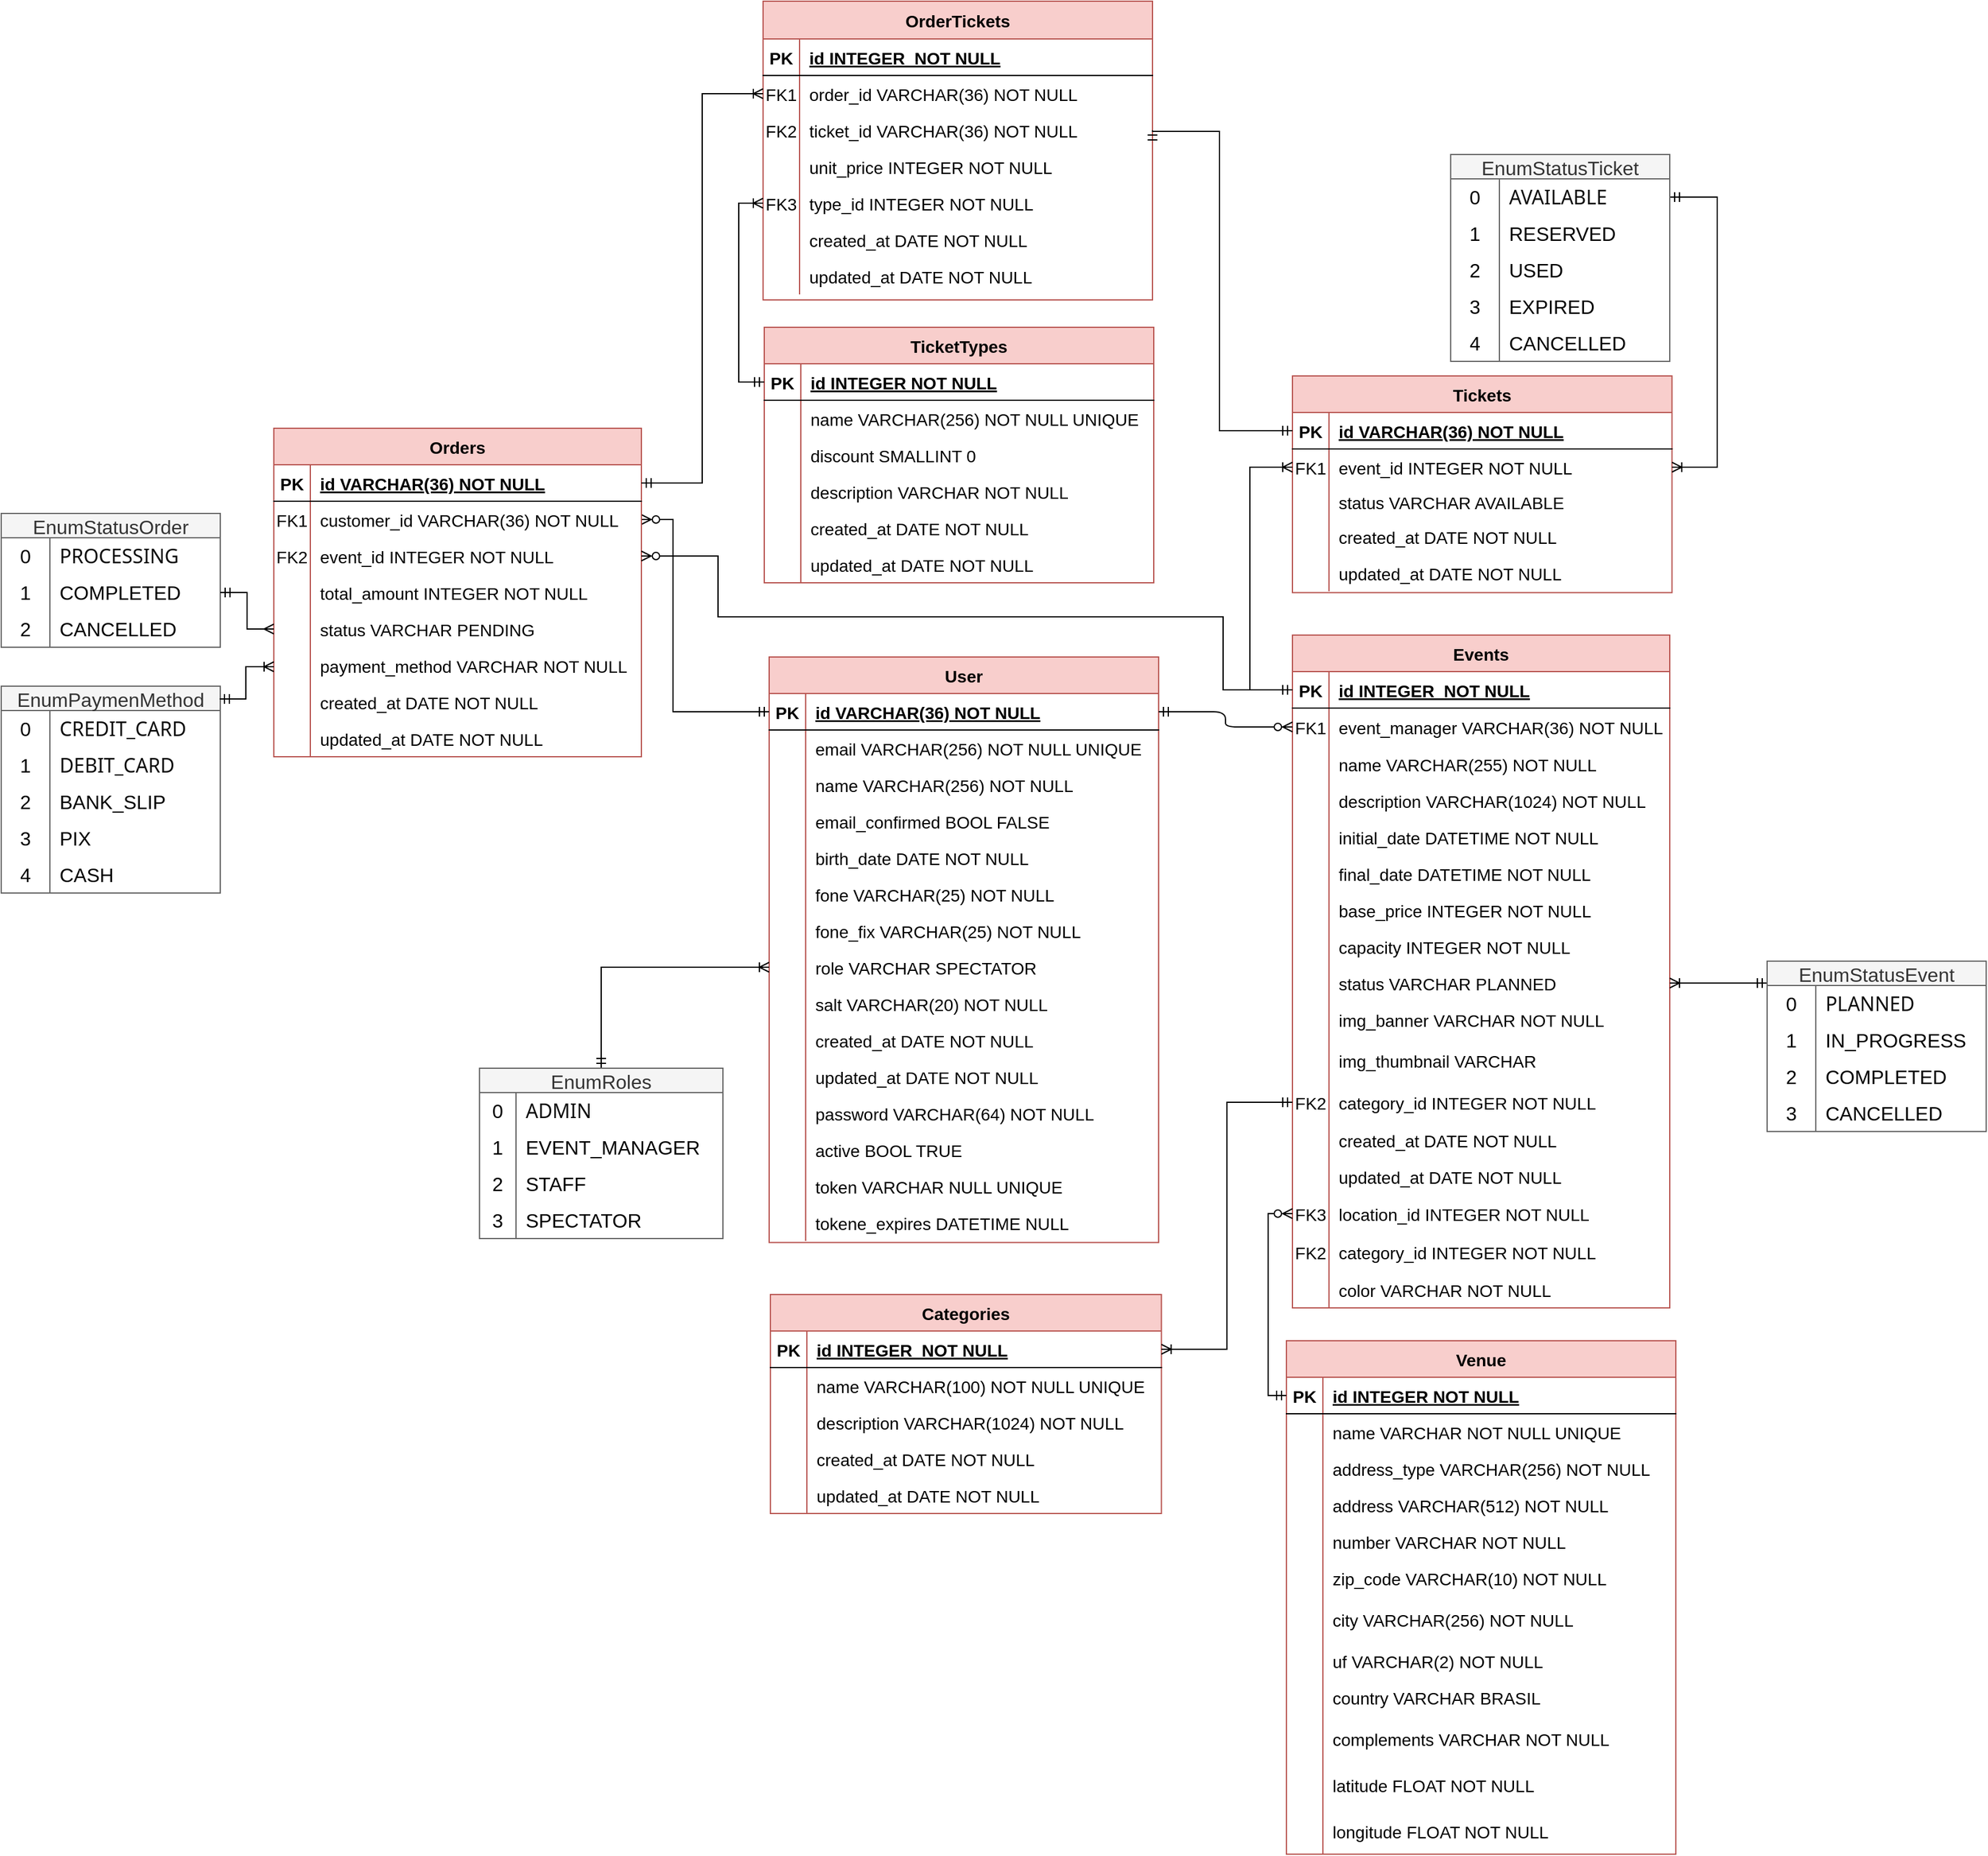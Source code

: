 <mxfile version="24.6.2" type="device">
  <diagram id="R2lEEEUBdFMjLlhIrx00" name="DER">
    <mxGraphModel dx="1323" dy="757" grid="0" gridSize="10" guides="1" tooltips="1" connect="1" arrows="1" fold="1" page="1" pageScale="1" pageWidth="2336" pageHeight="1654" math="0" shadow="0" extFonts="Permanent Marker^https://fonts.googleapis.com/css?family=Permanent+Marker">
      <root>
        <mxCell id="0" />
        <mxCell id="1" parent="0" />
        <mxCell id="C-vyLk0tnHw3VtMMgP7b-13" value="Events" style="shape=table;startSize=30;container=1;collapsible=1;childLayout=tableLayout;fixedRows=1;rowLines=0;fontStyle=1;align=center;resizeLast=1;fillColor=#f8cecc;strokeColor=#b85450;fontSize=14;" parent="1" vertex="1">
          <mxGeometry x="1500" y="572" width="310" height="553" as="geometry" />
        </mxCell>
        <mxCell id="C-vyLk0tnHw3VtMMgP7b-14" value="" style="shape=partialRectangle;collapsible=0;dropTarget=0;pointerEvents=0;fillColor=none;points=[[0,0.5],[1,0.5]];portConstraint=eastwest;top=0;left=0;right=0;bottom=1;fontSize=14;" parent="C-vyLk0tnHw3VtMMgP7b-13" vertex="1">
          <mxGeometry y="30" width="310" height="30" as="geometry" />
        </mxCell>
        <mxCell id="C-vyLk0tnHw3VtMMgP7b-15" value="PK" style="shape=partialRectangle;overflow=hidden;connectable=0;fillColor=none;top=0;left=0;bottom=0;right=0;fontStyle=1;fontSize=14;" parent="C-vyLk0tnHw3VtMMgP7b-14" vertex="1">
          <mxGeometry width="30" height="30" as="geometry">
            <mxRectangle width="30" height="30" as="alternateBounds" />
          </mxGeometry>
        </mxCell>
        <mxCell id="C-vyLk0tnHw3VtMMgP7b-16" value="id INTEGER  NOT NULL" style="shape=partialRectangle;overflow=hidden;connectable=0;fillColor=none;top=0;left=0;bottom=0;right=0;align=left;spacingLeft=6;fontStyle=5;fontSize=14;" parent="C-vyLk0tnHw3VtMMgP7b-14" vertex="1">
          <mxGeometry x="30" width="280" height="30" as="geometry">
            <mxRectangle width="280" height="30" as="alternateBounds" />
          </mxGeometry>
        </mxCell>
        <mxCell id="C-vyLk0tnHw3VtMMgP7b-17" value="" style="shape=partialRectangle;collapsible=0;dropTarget=0;pointerEvents=0;fillColor=none;points=[[0,0.5],[1,0.5]];portConstraint=eastwest;top=0;left=0;right=0;bottom=0;fontSize=14;" parent="C-vyLk0tnHw3VtMMgP7b-13" vertex="1">
          <mxGeometry y="60" width="310" height="31" as="geometry" />
        </mxCell>
        <mxCell id="C-vyLk0tnHw3VtMMgP7b-18" value="FK1" style="shape=partialRectangle;overflow=hidden;connectable=0;fillColor=none;top=0;left=0;bottom=0;right=0;fontSize=14;" parent="C-vyLk0tnHw3VtMMgP7b-17" vertex="1">
          <mxGeometry width="30" height="31" as="geometry">
            <mxRectangle width="30" height="31" as="alternateBounds" />
          </mxGeometry>
        </mxCell>
        <mxCell id="C-vyLk0tnHw3VtMMgP7b-19" value="event_manager VARCHAR(36) NOT NULL" style="shape=partialRectangle;overflow=hidden;connectable=0;fillColor=none;top=0;left=0;bottom=0;right=0;align=left;spacingLeft=6;fontSize=14;" parent="C-vyLk0tnHw3VtMMgP7b-17" vertex="1">
          <mxGeometry x="30" width="280" height="31" as="geometry">
            <mxRectangle width="280" height="31" as="alternateBounds" />
          </mxGeometry>
        </mxCell>
        <mxCell id="pDnYlrcFVeOWiT9s87xO-68" value="" style="shape=partialRectangle;collapsible=0;dropTarget=0;pointerEvents=0;fillColor=none;points=[[0,0.5],[1,0.5]];portConstraint=eastwest;top=0;left=0;right=0;bottom=0;fontSize=14;" parent="C-vyLk0tnHw3VtMMgP7b-13" vertex="1">
          <mxGeometry y="91" width="310" height="30" as="geometry" />
        </mxCell>
        <mxCell id="pDnYlrcFVeOWiT9s87xO-69" value="    " style="shape=partialRectangle;overflow=hidden;connectable=0;fillColor=none;top=0;left=0;bottom=0;right=0;fontSize=14;" parent="pDnYlrcFVeOWiT9s87xO-68" vertex="1">
          <mxGeometry width="30" height="30" as="geometry">
            <mxRectangle width="30" height="30" as="alternateBounds" />
          </mxGeometry>
        </mxCell>
        <mxCell id="pDnYlrcFVeOWiT9s87xO-70" value="name VARCHAR(255) NOT NULL" style="shape=partialRectangle;overflow=hidden;connectable=0;fillColor=none;top=0;left=0;bottom=0;right=0;align=left;spacingLeft=6;fontSize=14;" parent="pDnYlrcFVeOWiT9s87xO-68" vertex="1">
          <mxGeometry x="30" width="280" height="30" as="geometry">
            <mxRectangle width="280" height="30" as="alternateBounds" />
          </mxGeometry>
        </mxCell>
        <mxCell id="pDnYlrcFVeOWiT9s87xO-74" value="" style="shape=partialRectangle;collapsible=0;dropTarget=0;pointerEvents=0;fillColor=none;points=[[0,0.5],[1,0.5]];portConstraint=eastwest;top=0;left=0;right=0;bottom=0;fontSize=14;" parent="C-vyLk0tnHw3VtMMgP7b-13" vertex="1">
          <mxGeometry y="121" width="310" height="30" as="geometry" />
        </mxCell>
        <mxCell id="pDnYlrcFVeOWiT9s87xO-75" value="" style="shape=partialRectangle;overflow=hidden;connectable=0;fillColor=none;top=0;left=0;bottom=0;right=0;fontSize=14;" parent="pDnYlrcFVeOWiT9s87xO-74" vertex="1">
          <mxGeometry width="30" height="30" as="geometry">
            <mxRectangle width="30" height="30" as="alternateBounds" />
          </mxGeometry>
        </mxCell>
        <mxCell id="pDnYlrcFVeOWiT9s87xO-76" value="description VARCHAR(1024) NOT NULL" style="shape=partialRectangle;overflow=hidden;connectable=0;fillColor=none;top=0;left=0;bottom=0;right=0;align=left;spacingLeft=6;fontSize=14;" parent="pDnYlrcFVeOWiT9s87xO-74" vertex="1">
          <mxGeometry x="30" width="280" height="30" as="geometry">
            <mxRectangle width="280" height="30" as="alternateBounds" />
          </mxGeometry>
        </mxCell>
        <mxCell id="pDnYlrcFVeOWiT9s87xO-77" value="" style="shape=partialRectangle;collapsible=0;dropTarget=0;pointerEvents=0;fillColor=none;points=[[0,0.5],[1,0.5]];portConstraint=eastwest;top=0;left=0;right=0;bottom=0;fontSize=14;" parent="C-vyLk0tnHw3VtMMgP7b-13" vertex="1">
          <mxGeometry y="151" width="310" height="30" as="geometry" />
        </mxCell>
        <mxCell id="pDnYlrcFVeOWiT9s87xO-78" value="" style="shape=partialRectangle;overflow=hidden;connectable=0;fillColor=none;top=0;left=0;bottom=0;right=0;fontSize=14;" parent="pDnYlrcFVeOWiT9s87xO-77" vertex="1">
          <mxGeometry width="30" height="30" as="geometry">
            <mxRectangle width="30" height="30" as="alternateBounds" />
          </mxGeometry>
        </mxCell>
        <mxCell id="pDnYlrcFVeOWiT9s87xO-79" value="initial_date DATETIME NOT NULL" style="shape=partialRectangle;overflow=hidden;connectable=0;fillColor=none;top=0;left=0;bottom=0;right=0;align=left;spacingLeft=6;fontSize=14;" parent="pDnYlrcFVeOWiT9s87xO-77" vertex="1">
          <mxGeometry x="30" width="280" height="30" as="geometry">
            <mxRectangle width="280" height="30" as="alternateBounds" />
          </mxGeometry>
        </mxCell>
        <mxCell id="nFkgsi8Bl-CbMb9FGBRF-90" value="" style="shape=partialRectangle;collapsible=0;dropTarget=0;pointerEvents=0;fillColor=none;points=[[0,0.5],[1,0.5]];portConstraint=eastwest;top=0;left=0;right=0;bottom=0;fontSize=14;" parent="C-vyLk0tnHw3VtMMgP7b-13" vertex="1">
          <mxGeometry y="181" width="310" height="30" as="geometry" />
        </mxCell>
        <mxCell id="nFkgsi8Bl-CbMb9FGBRF-91" value="" style="shape=partialRectangle;overflow=hidden;connectable=0;fillColor=none;top=0;left=0;bottom=0;right=0;fontSize=14;" parent="nFkgsi8Bl-CbMb9FGBRF-90" vertex="1">
          <mxGeometry width="30" height="30" as="geometry">
            <mxRectangle width="30" height="30" as="alternateBounds" />
          </mxGeometry>
        </mxCell>
        <mxCell id="nFkgsi8Bl-CbMb9FGBRF-92" value="final_date DATETIME NOT NULL" style="shape=partialRectangle;overflow=hidden;connectable=0;fillColor=none;top=0;left=0;bottom=0;right=0;align=left;spacingLeft=6;fontSize=14;" parent="nFkgsi8Bl-CbMb9FGBRF-90" vertex="1">
          <mxGeometry x="30" width="280" height="30" as="geometry">
            <mxRectangle width="280" height="30" as="alternateBounds" />
          </mxGeometry>
        </mxCell>
        <mxCell id="nFkgsi8Bl-CbMb9FGBRF-125" value="" style="shape=partialRectangle;collapsible=0;dropTarget=0;pointerEvents=0;fillColor=none;points=[[0,0.5],[1,0.5]];portConstraint=eastwest;top=0;left=0;right=0;bottom=0;fontSize=14;" parent="C-vyLk0tnHw3VtMMgP7b-13" vertex="1">
          <mxGeometry y="211" width="310" height="30" as="geometry" />
        </mxCell>
        <mxCell id="nFkgsi8Bl-CbMb9FGBRF-126" value="" style="shape=partialRectangle;overflow=hidden;connectable=0;fillColor=none;top=0;left=0;bottom=0;right=0;fontSize=14;" parent="nFkgsi8Bl-CbMb9FGBRF-125" vertex="1">
          <mxGeometry width="30" height="30" as="geometry">
            <mxRectangle width="30" height="30" as="alternateBounds" />
          </mxGeometry>
        </mxCell>
        <mxCell id="nFkgsi8Bl-CbMb9FGBRF-127" value="base_price INTEGER NOT NULL" style="shape=partialRectangle;overflow=hidden;connectable=0;fillColor=none;top=0;left=0;bottom=0;right=0;align=left;spacingLeft=6;fontSize=14;" parent="nFkgsi8Bl-CbMb9FGBRF-125" vertex="1">
          <mxGeometry x="30" width="280" height="30" as="geometry">
            <mxRectangle width="280" height="30" as="alternateBounds" />
          </mxGeometry>
        </mxCell>
        <mxCell id="nFkgsi8Bl-CbMb9FGBRF-81" value="" style="shape=partialRectangle;collapsible=0;dropTarget=0;pointerEvents=0;fillColor=none;points=[[0,0.5],[1,0.5]];portConstraint=eastwest;top=0;left=0;right=0;bottom=0;fontSize=14;" parent="C-vyLk0tnHw3VtMMgP7b-13" vertex="1">
          <mxGeometry y="241" width="310" height="30" as="geometry" />
        </mxCell>
        <mxCell id="nFkgsi8Bl-CbMb9FGBRF-82" value="" style="shape=partialRectangle;overflow=hidden;connectable=0;fillColor=none;top=0;left=0;bottom=0;right=0;fontSize=14;" parent="nFkgsi8Bl-CbMb9FGBRF-81" vertex="1">
          <mxGeometry width="30" height="30" as="geometry">
            <mxRectangle width="30" height="30" as="alternateBounds" />
          </mxGeometry>
        </mxCell>
        <mxCell id="nFkgsi8Bl-CbMb9FGBRF-83" value="capacity INTEGER NOT NULL" style="shape=partialRectangle;overflow=hidden;connectable=0;fillColor=none;top=0;left=0;bottom=0;right=0;align=left;spacingLeft=6;fontSize=14;" parent="nFkgsi8Bl-CbMb9FGBRF-81" vertex="1">
          <mxGeometry x="30" width="280" height="30" as="geometry">
            <mxRectangle width="280" height="30" as="alternateBounds" />
          </mxGeometry>
        </mxCell>
        <mxCell id="nFkgsi8Bl-CbMb9FGBRF-84" value="" style="shape=partialRectangle;collapsible=0;dropTarget=0;pointerEvents=0;fillColor=none;points=[[0,0.5],[1,0.5]];portConstraint=eastwest;top=0;left=0;right=0;bottom=0;fontSize=14;" parent="C-vyLk0tnHw3VtMMgP7b-13" vertex="1">
          <mxGeometry y="271" width="310" height="30" as="geometry" />
        </mxCell>
        <mxCell id="nFkgsi8Bl-CbMb9FGBRF-85" value="" style="shape=partialRectangle;overflow=hidden;connectable=0;fillColor=none;top=0;left=0;bottom=0;right=0;fontSize=14;" parent="nFkgsi8Bl-CbMb9FGBRF-84" vertex="1">
          <mxGeometry width="30" height="30" as="geometry">
            <mxRectangle width="30" height="30" as="alternateBounds" />
          </mxGeometry>
        </mxCell>
        <mxCell id="nFkgsi8Bl-CbMb9FGBRF-86" value="status VARCHAR PLANNED" style="shape=partialRectangle;overflow=hidden;connectable=0;fillColor=none;top=0;left=0;bottom=0;right=0;align=left;spacingLeft=6;fontSize=14;" parent="nFkgsi8Bl-CbMb9FGBRF-84" vertex="1">
          <mxGeometry x="30" width="280" height="30" as="geometry">
            <mxRectangle width="280" height="30" as="alternateBounds" />
          </mxGeometry>
        </mxCell>
        <mxCell id="nFkgsi8Bl-CbMb9FGBRF-131" value="" style="shape=partialRectangle;collapsible=0;dropTarget=0;pointerEvents=0;fillColor=none;points=[[0,0.5],[1,0.5]];portConstraint=eastwest;top=0;left=0;right=0;bottom=0;fontSize=14;" parent="C-vyLk0tnHw3VtMMgP7b-13" vertex="1">
          <mxGeometry y="301" width="310" height="30" as="geometry" />
        </mxCell>
        <mxCell id="nFkgsi8Bl-CbMb9FGBRF-132" value="" style="shape=partialRectangle;overflow=hidden;connectable=0;fillColor=none;top=0;left=0;bottom=0;right=0;fontSize=14;" parent="nFkgsi8Bl-CbMb9FGBRF-131" vertex="1">
          <mxGeometry width="30" height="30" as="geometry">
            <mxRectangle width="30" height="30" as="alternateBounds" />
          </mxGeometry>
        </mxCell>
        <mxCell id="nFkgsi8Bl-CbMb9FGBRF-133" value="img_banner VARCHAR NOT NULL" style="shape=partialRectangle;overflow=hidden;connectable=0;fillColor=none;top=0;left=0;bottom=0;right=0;align=left;spacingLeft=6;fontSize=14;" parent="nFkgsi8Bl-CbMb9FGBRF-131" vertex="1">
          <mxGeometry x="30" width="280" height="30" as="geometry">
            <mxRectangle width="280" height="30" as="alternateBounds" />
          </mxGeometry>
        </mxCell>
        <mxCell id="nFkgsi8Bl-CbMb9FGBRF-128" value="" style="shape=partialRectangle;collapsible=0;dropTarget=0;pointerEvents=0;fillColor=none;points=[[0,0.5],[1,0.5]];portConstraint=eastwest;top=0;left=0;right=0;bottom=0;fontSize=14;" parent="C-vyLk0tnHw3VtMMgP7b-13" vertex="1">
          <mxGeometry y="331" width="310" height="37" as="geometry" />
        </mxCell>
        <mxCell id="nFkgsi8Bl-CbMb9FGBRF-129" value="" style="shape=partialRectangle;overflow=hidden;connectable=0;fillColor=none;top=0;left=0;bottom=0;right=0;fontSize=14;" parent="nFkgsi8Bl-CbMb9FGBRF-128" vertex="1">
          <mxGeometry width="30" height="37" as="geometry">
            <mxRectangle width="30" height="37" as="alternateBounds" />
          </mxGeometry>
        </mxCell>
        <mxCell id="nFkgsi8Bl-CbMb9FGBRF-130" value="img_thumbnail VARCHAR" style="shape=partialRectangle;overflow=hidden;connectable=0;fillColor=none;top=0;left=0;bottom=0;right=0;align=left;spacingLeft=6;fontSize=14;" parent="nFkgsi8Bl-CbMb9FGBRF-128" vertex="1">
          <mxGeometry x="30" width="280" height="37" as="geometry">
            <mxRectangle width="280" height="37" as="alternateBounds" />
          </mxGeometry>
        </mxCell>
        <mxCell id="nFkgsi8Bl-CbMb9FGBRF-137" value="" style="shape=partialRectangle;collapsible=0;dropTarget=0;pointerEvents=0;fillColor=none;points=[[0,0.5],[1,0.5]];portConstraint=eastwest;top=0;left=0;right=0;bottom=0;fontSize=14;" parent="C-vyLk0tnHw3VtMMgP7b-13" vertex="1">
          <mxGeometry y="368" width="310" height="32" as="geometry" />
        </mxCell>
        <mxCell id="nFkgsi8Bl-CbMb9FGBRF-138" value="FK2" style="shape=partialRectangle;overflow=hidden;connectable=0;fillColor=none;top=0;left=0;bottom=0;right=0;fontSize=14;" parent="nFkgsi8Bl-CbMb9FGBRF-137" vertex="1">
          <mxGeometry width="30" height="32" as="geometry">
            <mxRectangle width="30" height="32" as="alternateBounds" />
          </mxGeometry>
        </mxCell>
        <mxCell id="nFkgsi8Bl-CbMb9FGBRF-139" value="category_id INTEGER NOT NULL" style="shape=partialRectangle;overflow=hidden;connectable=0;fillColor=none;top=0;left=0;bottom=0;right=0;align=left;spacingLeft=6;fontSize=14;" parent="nFkgsi8Bl-CbMb9FGBRF-137" vertex="1">
          <mxGeometry x="30" width="280" height="32" as="geometry">
            <mxRectangle width="280" height="32" as="alternateBounds" />
          </mxGeometry>
        </mxCell>
        <mxCell id="nxmRpIJW2nBcJrsTXRhc-57" value="" style="shape=partialRectangle;collapsible=0;dropTarget=0;pointerEvents=0;fillColor=none;points=[[0,0.5],[1,0.5]];portConstraint=eastwest;top=0;left=0;right=0;bottom=0;fontSize=14;" parent="C-vyLk0tnHw3VtMMgP7b-13" vertex="1">
          <mxGeometry y="400" width="310" height="30" as="geometry" />
        </mxCell>
        <mxCell id="nxmRpIJW2nBcJrsTXRhc-58" value="" style="shape=partialRectangle;overflow=hidden;connectable=0;fillColor=none;top=0;left=0;bottom=0;right=0;fontSize=14;" parent="nxmRpIJW2nBcJrsTXRhc-57" vertex="1">
          <mxGeometry width="30" height="30" as="geometry">
            <mxRectangle width="30" height="30" as="alternateBounds" />
          </mxGeometry>
        </mxCell>
        <mxCell id="nxmRpIJW2nBcJrsTXRhc-59" value="created_at DATE NOT NULL" style="shape=partialRectangle;overflow=hidden;connectable=0;fillColor=none;top=0;left=0;bottom=0;right=0;align=left;spacingLeft=6;fontSize=14;" parent="nxmRpIJW2nBcJrsTXRhc-57" vertex="1">
          <mxGeometry x="30" width="280" height="30" as="geometry">
            <mxRectangle width="280" height="30" as="alternateBounds" />
          </mxGeometry>
        </mxCell>
        <mxCell id="nxmRpIJW2nBcJrsTXRhc-60" value="" style="shape=partialRectangle;collapsible=0;dropTarget=0;pointerEvents=0;fillColor=none;points=[[0,0.5],[1,0.5]];portConstraint=eastwest;top=0;left=0;right=0;bottom=0;fontSize=14;" parent="C-vyLk0tnHw3VtMMgP7b-13" vertex="1">
          <mxGeometry y="430" width="310" height="30" as="geometry" />
        </mxCell>
        <mxCell id="nxmRpIJW2nBcJrsTXRhc-61" value="" style="shape=partialRectangle;overflow=hidden;connectable=0;fillColor=none;top=0;left=0;bottom=0;right=0;fontSize=14;" parent="nxmRpIJW2nBcJrsTXRhc-60" vertex="1">
          <mxGeometry width="30" height="30" as="geometry">
            <mxRectangle width="30" height="30" as="alternateBounds" />
          </mxGeometry>
        </mxCell>
        <mxCell id="nxmRpIJW2nBcJrsTXRhc-62" value="updated_at DATE NOT NULL" style="shape=partialRectangle;overflow=hidden;connectable=0;fillColor=none;top=0;left=0;bottom=0;right=0;align=left;spacingLeft=6;fontSize=14;" parent="nxmRpIJW2nBcJrsTXRhc-60" vertex="1">
          <mxGeometry x="30" width="280" height="30" as="geometry">
            <mxRectangle width="280" height="30" as="alternateBounds" />
          </mxGeometry>
        </mxCell>
        <mxCell id="6Uj8faZJRbm6bn4U0q8M-71" value="" style="shape=partialRectangle;collapsible=0;dropTarget=0;pointerEvents=0;fillColor=none;points=[[0,0.5],[1,0.5]];portConstraint=eastwest;top=0;left=0;right=0;bottom=0;fontSize=14;" parent="C-vyLk0tnHw3VtMMgP7b-13" vertex="1">
          <mxGeometry y="460" width="310" height="31" as="geometry" />
        </mxCell>
        <mxCell id="6Uj8faZJRbm6bn4U0q8M-72" value="FK3" style="shape=partialRectangle;overflow=hidden;connectable=0;fillColor=none;top=0;left=0;bottom=0;right=0;fontSize=14;" parent="6Uj8faZJRbm6bn4U0q8M-71" vertex="1">
          <mxGeometry width="30" height="31" as="geometry">
            <mxRectangle width="30" height="31" as="alternateBounds" />
          </mxGeometry>
        </mxCell>
        <mxCell id="6Uj8faZJRbm6bn4U0q8M-73" value="location_id INTEGER NOT NULL" style="shape=partialRectangle;overflow=hidden;connectable=0;fillColor=none;top=0;left=0;bottom=0;right=0;align=left;spacingLeft=6;fontSize=14;" parent="6Uj8faZJRbm6bn4U0q8M-71" vertex="1">
          <mxGeometry x="30" width="280" height="31" as="geometry">
            <mxRectangle width="280" height="31" as="alternateBounds" />
          </mxGeometry>
        </mxCell>
        <mxCell id="MR-XUxyzrlHKc-TPhW1p-1" value="" style="shape=partialRectangle;collapsible=0;dropTarget=0;pointerEvents=0;fillColor=none;points=[[0,0.5],[1,0.5]];portConstraint=eastwest;top=0;left=0;right=0;bottom=0;fontSize=14;" vertex="1" parent="C-vyLk0tnHw3VtMMgP7b-13">
          <mxGeometry y="491" width="310" height="32" as="geometry" />
        </mxCell>
        <mxCell id="MR-XUxyzrlHKc-TPhW1p-2" value="FK2" style="shape=partialRectangle;overflow=hidden;connectable=0;fillColor=none;top=0;left=0;bottom=0;right=0;fontSize=14;" vertex="1" parent="MR-XUxyzrlHKc-TPhW1p-1">
          <mxGeometry width="30" height="32" as="geometry">
            <mxRectangle width="30" height="32" as="alternateBounds" />
          </mxGeometry>
        </mxCell>
        <mxCell id="MR-XUxyzrlHKc-TPhW1p-3" value="category_id INTEGER NOT NULL" style="shape=partialRectangle;overflow=hidden;connectable=0;fillColor=none;top=0;left=0;bottom=0;right=0;align=left;spacingLeft=6;fontSize=14;" vertex="1" parent="MR-XUxyzrlHKc-TPhW1p-1">
          <mxGeometry x="30" width="280" height="32" as="geometry">
            <mxRectangle width="280" height="32" as="alternateBounds" />
          </mxGeometry>
        </mxCell>
        <mxCell id="MR-XUxyzrlHKc-TPhW1p-4" value="" style="shape=partialRectangle;collapsible=0;dropTarget=0;pointerEvents=0;fillColor=none;points=[[0,0.5],[1,0.5]];portConstraint=eastwest;top=0;left=0;right=0;bottom=0;fontSize=14;" vertex="1" parent="C-vyLk0tnHw3VtMMgP7b-13">
          <mxGeometry y="523" width="310" height="30" as="geometry" />
        </mxCell>
        <mxCell id="MR-XUxyzrlHKc-TPhW1p-5" value="" style="shape=partialRectangle;overflow=hidden;connectable=0;fillColor=none;top=0;left=0;bottom=0;right=0;fontSize=14;" vertex="1" parent="MR-XUxyzrlHKc-TPhW1p-4">
          <mxGeometry width="30" height="30" as="geometry">
            <mxRectangle width="30" height="30" as="alternateBounds" />
          </mxGeometry>
        </mxCell>
        <mxCell id="MR-XUxyzrlHKc-TPhW1p-6" value="color VARCHAR NOT NULL" style="shape=partialRectangle;overflow=hidden;connectable=0;fillColor=none;top=0;left=0;bottom=0;right=0;align=left;spacingLeft=6;fontSize=14;" vertex="1" parent="MR-XUxyzrlHKc-TPhW1p-4">
          <mxGeometry x="30" width="280" height="30" as="geometry">
            <mxRectangle width="280" height="30" as="alternateBounds" />
          </mxGeometry>
        </mxCell>
        <mxCell id="C-vyLk0tnHw3VtMMgP7b-23" value="User" style="shape=table;startSize=30;container=1;collapsible=1;childLayout=tableLayout;fixedRows=1;rowLines=0;fontStyle=1;align=center;resizeLast=1;fillColor=#f8cecc;strokeColor=#b85450;fontSize=14;" parent="1" vertex="1">
          <mxGeometry x="1070" y="590" width="320" height="481.222" as="geometry" />
        </mxCell>
        <mxCell id="C-vyLk0tnHw3VtMMgP7b-24" value="" style="shape=partialRectangle;collapsible=0;dropTarget=0;pointerEvents=0;fillColor=none;points=[[0,0.5],[1,0.5]];portConstraint=eastwest;top=0;left=0;right=0;bottom=1;fontSize=14;" parent="C-vyLk0tnHw3VtMMgP7b-23" vertex="1">
          <mxGeometry y="30" width="320" height="30" as="geometry" />
        </mxCell>
        <mxCell id="C-vyLk0tnHw3VtMMgP7b-25" value="PK" style="shape=partialRectangle;overflow=hidden;connectable=0;fillColor=none;top=0;left=0;bottom=0;right=0;fontStyle=1;fontSize=14;" parent="C-vyLk0tnHw3VtMMgP7b-24" vertex="1">
          <mxGeometry width="30" height="30" as="geometry">
            <mxRectangle width="30" height="30" as="alternateBounds" />
          </mxGeometry>
        </mxCell>
        <mxCell id="C-vyLk0tnHw3VtMMgP7b-26" value="id VARCHAR(36) NOT NULL " style="shape=partialRectangle;overflow=hidden;connectable=0;fillColor=none;top=0;left=0;bottom=0;right=0;align=left;spacingLeft=6;fontStyle=5;fontSize=14;" parent="C-vyLk0tnHw3VtMMgP7b-24" vertex="1">
          <mxGeometry x="30" width="290" height="30" as="geometry">
            <mxRectangle width="290" height="30" as="alternateBounds" />
          </mxGeometry>
        </mxCell>
        <mxCell id="C-vyLk0tnHw3VtMMgP7b-27" value="" style="shape=partialRectangle;collapsible=0;dropTarget=0;pointerEvents=0;fillColor=none;points=[[0,0.5],[1,0.5]];portConstraint=eastwest;top=0;left=0;right=0;bottom=0;fontSize=14;" parent="C-vyLk0tnHw3VtMMgP7b-23" vertex="1">
          <mxGeometry y="60" width="320" height="30" as="geometry" />
        </mxCell>
        <mxCell id="C-vyLk0tnHw3VtMMgP7b-28" value="" style="shape=partialRectangle;overflow=hidden;connectable=0;fillColor=none;top=0;left=0;bottom=0;right=0;fontSize=14;" parent="C-vyLk0tnHw3VtMMgP7b-27" vertex="1">
          <mxGeometry width="30" height="30" as="geometry">
            <mxRectangle width="30" height="30" as="alternateBounds" />
          </mxGeometry>
        </mxCell>
        <mxCell id="C-vyLk0tnHw3VtMMgP7b-29" value="email VARCHAR(256) NOT NULL UNIQUE" style="shape=partialRectangle;overflow=hidden;connectable=0;fillColor=none;top=0;left=0;bottom=0;right=0;align=left;spacingLeft=6;fontSize=14;" parent="C-vyLk0tnHw3VtMMgP7b-27" vertex="1">
          <mxGeometry x="30" width="290" height="30" as="geometry">
            <mxRectangle width="290" height="30" as="alternateBounds" />
          </mxGeometry>
        </mxCell>
        <mxCell id="pDnYlrcFVeOWiT9s87xO-62" value="" style="shape=partialRectangle;collapsible=0;dropTarget=0;pointerEvents=0;fillColor=none;points=[[0,0.5],[1,0.5]];portConstraint=eastwest;top=0;left=0;right=0;bottom=0;fontSize=14;" parent="C-vyLk0tnHw3VtMMgP7b-23" vertex="1">
          <mxGeometry y="90" width="320" height="30" as="geometry" />
        </mxCell>
        <mxCell id="pDnYlrcFVeOWiT9s87xO-63" value="" style="shape=partialRectangle;overflow=hidden;connectable=0;fillColor=none;top=0;left=0;bottom=0;right=0;fontSize=14;" parent="pDnYlrcFVeOWiT9s87xO-62" vertex="1">
          <mxGeometry width="30" height="30" as="geometry">
            <mxRectangle width="30" height="30" as="alternateBounds" />
          </mxGeometry>
        </mxCell>
        <mxCell id="pDnYlrcFVeOWiT9s87xO-64" value="name VARCHAR(256) NOT NULL" style="shape=partialRectangle;overflow=hidden;connectable=0;fillColor=none;top=0;left=0;bottom=0;right=0;align=left;spacingLeft=6;fontSize=14;" parent="pDnYlrcFVeOWiT9s87xO-62" vertex="1">
          <mxGeometry x="30" width="290" height="30" as="geometry">
            <mxRectangle width="290" height="30" as="alternateBounds" />
          </mxGeometry>
        </mxCell>
        <mxCell id="nFkgsi8Bl-CbMb9FGBRF-24" value="" style="shape=partialRectangle;collapsible=0;dropTarget=0;pointerEvents=0;fillColor=none;points=[[0,0.5],[1,0.5]];portConstraint=eastwest;top=0;left=0;right=0;bottom=0;fontSize=14;" parent="C-vyLk0tnHw3VtMMgP7b-23" vertex="1">
          <mxGeometry y="120" width="320" height="30" as="geometry" />
        </mxCell>
        <mxCell id="nFkgsi8Bl-CbMb9FGBRF-25" value="" style="shape=partialRectangle;overflow=hidden;connectable=0;fillColor=none;top=0;left=0;bottom=0;right=0;fontSize=14;" parent="nFkgsi8Bl-CbMb9FGBRF-24" vertex="1">
          <mxGeometry width="30" height="30" as="geometry">
            <mxRectangle width="30" height="30" as="alternateBounds" />
          </mxGeometry>
        </mxCell>
        <mxCell id="nFkgsi8Bl-CbMb9FGBRF-26" value="email_confirmed BOOL FALSE" style="shape=partialRectangle;overflow=hidden;connectable=0;fillColor=none;top=0;left=0;bottom=0;right=0;align=left;spacingLeft=6;fontSize=14;" parent="nFkgsi8Bl-CbMb9FGBRF-24" vertex="1">
          <mxGeometry x="30" width="290" height="30" as="geometry">
            <mxRectangle width="290" height="30" as="alternateBounds" />
          </mxGeometry>
        </mxCell>
        <mxCell id="k_WT9zAKRN4rmsfDKQOM-20" value="" style="shape=partialRectangle;collapsible=0;dropTarget=0;pointerEvents=0;fillColor=none;points=[[0,0.5],[1,0.5]];portConstraint=eastwest;top=0;left=0;right=0;bottom=0;fontSize=14;" parent="C-vyLk0tnHw3VtMMgP7b-23" vertex="1">
          <mxGeometry y="150" width="320" height="30" as="geometry" />
        </mxCell>
        <mxCell id="k_WT9zAKRN4rmsfDKQOM-21" value="" style="shape=partialRectangle;overflow=hidden;connectable=0;fillColor=none;top=0;left=0;bottom=0;right=0;fontSize=14;" parent="k_WT9zAKRN4rmsfDKQOM-20" vertex="1">
          <mxGeometry width="30" height="30" as="geometry">
            <mxRectangle width="30" height="30" as="alternateBounds" />
          </mxGeometry>
        </mxCell>
        <mxCell id="k_WT9zAKRN4rmsfDKQOM-22" value="birth_date DATE NOT NULL" style="shape=partialRectangle;overflow=hidden;connectable=0;fillColor=none;top=0;left=0;bottom=0;right=0;align=left;spacingLeft=6;fontSize=14;" parent="k_WT9zAKRN4rmsfDKQOM-20" vertex="1">
          <mxGeometry x="30" width="290" height="30" as="geometry">
            <mxRectangle width="290" height="30" as="alternateBounds" />
          </mxGeometry>
        </mxCell>
        <mxCell id="k_WT9zAKRN4rmsfDKQOM-42" value="" style="shape=partialRectangle;collapsible=0;dropTarget=0;pointerEvents=0;fillColor=none;points=[[0,0.5],[1,0.5]];portConstraint=eastwest;top=0;left=0;right=0;bottom=0;fontSize=14;" parent="C-vyLk0tnHw3VtMMgP7b-23" vertex="1">
          <mxGeometry y="180" width="320" height="30" as="geometry" />
        </mxCell>
        <mxCell id="k_WT9zAKRN4rmsfDKQOM-43" value="" style="shape=partialRectangle;overflow=hidden;connectable=0;fillColor=none;top=0;left=0;bottom=0;right=0;fontSize=14;" parent="k_WT9zAKRN4rmsfDKQOM-42" vertex="1">
          <mxGeometry width="30" height="30" as="geometry">
            <mxRectangle width="30" height="30" as="alternateBounds" />
          </mxGeometry>
        </mxCell>
        <mxCell id="k_WT9zAKRN4rmsfDKQOM-44" value="fone VARCHAR(25) NOT NULL" style="shape=partialRectangle;overflow=hidden;connectable=0;fillColor=none;top=0;left=0;bottom=0;right=0;align=left;spacingLeft=6;fontSize=14;" parent="k_WT9zAKRN4rmsfDKQOM-42" vertex="1">
          <mxGeometry x="30" width="290" height="30" as="geometry">
            <mxRectangle width="290" height="30" as="alternateBounds" />
          </mxGeometry>
        </mxCell>
        <mxCell id="k_WT9zAKRN4rmsfDKQOM-45" value="" style="shape=partialRectangle;collapsible=0;dropTarget=0;pointerEvents=0;fillColor=none;points=[[0,0.5],[1,0.5]];portConstraint=eastwest;top=0;left=0;right=0;bottom=0;fontSize=14;" parent="C-vyLk0tnHw3VtMMgP7b-23" vertex="1">
          <mxGeometry y="210" width="320" height="30" as="geometry" />
        </mxCell>
        <mxCell id="k_WT9zAKRN4rmsfDKQOM-46" value="" style="shape=partialRectangle;overflow=hidden;connectable=0;fillColor=none;top=0;left=0;bottom=0;right=0;fontSize=14;" parent="k_WT9zAKRN4rmsfDKQOM-45" vertex="1">
          <mxGeometry width="30" height="30" as="geometry">
            <mxRectangle width="30" height="30" as="alternateBounds" />
          </mxGeometry>
        </mxCell>
        <mxCell id="k_WT9zAKRN4rmsfDKQOM-47" value="fone_fix VARCHAR(25) NOT NULL" style="shape=partialRectangle;overflow=hidden;connectable=0;fillColor=none;top=0;left=0;bottom=0;right=0;align=left;spacingLeft=6;fontSize=14;" parent="k_WT9zAKRN4rmsfDKQOM-45" vertex="1">
          <mxGeometry x="30" width="290" height="30" as="geometry">
            <mxRectangle width="290" height="30" as="alternateBounds" />
          </mxGeometry>
        </mxCell>
        <mxCell id="k_WT9zAKRN4rmsfDKQOM-48" value="" style="shape=partialRectangle;collapsible=0;dropTarget=0;pointerEvents=0;fillColor=none;points=[[0,0.5],[1,0.5]];portConstraint=eastwest;top=0;left=0;right=0;bottom=0;fontSize=14;" parent="C-vyLk0tnHw3VtMMgP7b-23" vertex="1">
          <mxGeometry y="240" width="320" height="30" as="geometry" />
        </mxCell>
        <mxCell id="k_WT9zAKRN4rmsfDKQOM-49" value="" style="shape=partialRectangle;overflow=hidden;connectable=0;fillColor=none;top=0;left=0;bottom=0;right=0;fontSize=14;" parent="k_WT9zAKRN4rmsfDKQOM-48" vertex="1">
          <mxGeometry width="30" height="30" as="geometry">
            <mxRectangle width="30" height="30" as="alternateBounds" />
          </mxGeometry>
        </mxCell>
        <mxCell id="k_WT9zAKRN4rmsfDKQOM-50" value="role VARCHAR SPECTATOR" style="shape=partialRectangle;overflow=hidden;connectable=0;fillColor=none;top=0;left=0;bottom=0;right=0;align=left;spacingLeft=6;fontSize=14;" parent="k_WT9zAKRN4rmsfDKQOM-48" vertex="1">
          <mxGeometry x="30" width="290" height="30" as="geometry">
            <mxRectangle width="290" height="30" as="alternateBounds" />
          </mxGeometry>
        </mxCell>
        <mxCell id="nxmRpIJW2nBcJrsTXRhc-5" value="" style="shape=partialRectangle;collapsible=0;dropTarget=0;pointerEvents=0;fillColor=none;points=[[0,0.5],[1,0.5]];portConstraint=eastwest;top=0;left=0;right=0;bottom=0;fontSize=14;" parent="C-vyLk0tnHw3VtMMgP7b-23" vertex="1">
          <mxGeometry y="270" width="320" height="30" as="geometry" />
        </mxCell>
        <mxCell id="nxmRpIJW2nBcJrsTXRhc-6" value="" style="shape=partialRectangle;overflow=hidden;connectable=0;fillColor=none;top=0;left=0;bottom=0;right=0;fontSize=14;" parent="nxmRpIJW2nBcJrsTXRhc-5" vertex="1">
          <mxGeometry width="30" height="30" as="geometry">
            <mxRectangle width="30" height="30" as="alternateBounds" />
          </mxGeometry>
        </mxCell>
        <mxCell id="nxmRpIJW2nBcJrsTXRhc-7" value="salt VARCHAR(20) NOT NULL" style="shape=partialRectangle;overflow=hidden;connectable=0;fillColor=none;top=0;left=0;bottom=0;right=0;align=left;spacingLeft=6;fontSize=14;" parent="nxmRpIJW2nBcJrsTXRhc-5" vertex="1">
          <mxGeometry x="30" width="290" height="30" as="geometry">
            <mxRectangle width="290" height="30" as="alternateBounds" />
          </mxGeometry>
        </mxCell>
        <mxCell id="nxmRpIJW2nBcJrsTXRhc-8" value="" style="shape=partialRectangle;collapsible=0;dropTarget=0;pointerEvents=0;fillColor=none;points=[[0,0.5],[1,0.5]];portConstraint=eastwest;top=0;left=0;right=0;bottom=0;fontSize=14;" parent="C-vyLk0tnHw3VtMMgP7b-23" vertex="1">
          <mxGeometry y="300" width="320" height="30" as="geometry" />
        </mxCell>
        <mxCell id="nxmRpIJW2nBcJrsTXRhc-9" value="" style="shape=partialRectangle;overflow=hidden;connectable=0;fillColor=none;top=0;left=0;bottom=0;right=0;fontSize=14;" parent="nxmRpIJW2nBcJrsTXRhc-8" vertex="1">
          <mxGeometry width="30" height="30" as="geometry">
            <mxRectangle width="30" height="30" as="alternateBounds" />
          </mxGeometry>
        </mxCell>
        <mxCell id="nxmRpIJW2nBcJrsTXRhc-10" value="created_at DATE NOT NULL" style="shape=partialRectangle;overflow=hidden;connectable=0;fillColor=none;top=0;left=0;bottom=0;right=0;align=left;spacingLeft=6;fontSize=14;" parent="nxmRpIJW2nBcJrsTXRhc-8" vertex="1">
          <mxGeometry x="30" width="290" height="30" as="geometry">
            <mxRectangle width="290" height="30" as="alternateBounds" />
          </mxGeometry>
        </mxCell>
        <mxCell id="nxmRpIJW2nBcJrsTXRhc-11" value="" style="shape=partialRectangle;collapsible=0;dropTarget=0;pointerEvents=0;fillColor=none;points=[[0,0.5],[1,0.5]];portConstraint=eastwest;top=0;left=0;right=0;bottom=0;fontSize=14;" parent="C-vyLk0tnHw3VtMMgP7b-23" vertex="1">
          <mxGeometry y="330" width="320" height="30" as="geometry" />
        </mxCell>
        <mxCell id="nxmRpIJW2nBcJrsTXRhc-12" value="" style="shape=partialRectangle;overflow=hidden;connectable=0;fillColor=none;top=0;left=0;bottom=0;right=0;fontSize=14;" parent="nxmRpIJW2nBcJrsTXRhc-11" vertex="1">
          <mxGeometry width="30" height="30" as="geometry">
            <mxRectangle width="30" height="30" as="alternateBounds" />
          </mxGeometry>
        </mxCell>
        <mxCell id="nxmRpIJW2nBcJrsTXRhc-13" value="updated_at DATE NOT NULL" style="shape=partialRectangle;overflow=hidden;connectable=0;fillColor=none;top=0;left=0;bottom=0;right=0;align=left;spacingLeft=6;fontSize=14;" parent="nxmRpIJW2nBcJrsTXRhc-11" vertex="1">
          <mxGeometry x="30" width="290" height="30" as="geometry">
            <mxRectangle width="290" height="30" as="alternateBounds" />
          </mxGeometry>
        </mxCell>
        <mxCell id="Sat5kVu_e_UzBNCRv_8r-3" value="" style="shape=partialRectangle;collapsible=0;dropTarget=0;pointerEvents=0;fillColor=none;points=[[0,0.5],[1,0.5]];portConstraint=eastwest;top=0;left=0;right=0;bottom=0;fontSize=14;" parent="C-vyLk0tnHw3VtMMgP7b-23" vertex="1">
          <mxGeometry y="360" width="320" height="30" as="geometry" />
        </mxCell>
        <mxCell id="Sat5kVu_e_UzBNCRv_8r-4" value="" style="shape=partialRectangle;overflow=hidden;connectable=0;fillColor=none;top=0;left=0;bottom=0;right=0;fontSize=14;" parent="Sat5kVu_e_UzBNCRv_8r-3" vertex="1">
          <mxGeometry width="30" height="30" as="geometry">
            <mxRectangle width="30" height="30" as="alternateBounds" />
          </mxGeometry>
        </mxCell>
        <mxCell id="Sat5kVu_e_UzBNCRv_8r-5" value="password VARCHAR(64) NOT NULL" style="shape=partialRectangle;overflow=hidden;connectable=0;fillColor=none;top=0;left=0;bottom=0;right=0;align=left;spacingLeft=6;fontSize=14;" parent="Sat5kVu_e_UzBNCRv_8r-3" vertex="1">
          <mxGeometry x="30" width="290" height="30" as="geometry">
            <mxRectangle width="290" height="30" as="alternateBounds" />
          </mxGeometry>
        </mxCell>
        <mxCell id="aY6wMkIZE6EEt0rJNUsf-1" value="" style="shape=partialRectangle;collapsible=0;dropTarget=0;pointerEvents=0;fillColor=none;points=[[0,0.5],[1,0.5]];portConstraint=eastwest;top=0;left=0;right=0;bottom=0;fontSize=14;" parent="C-vyLk0tnHw3VtMMgP7b-23" vertex="1">
          <mxGeometry y="390" width="320" height="30" as="geometry" />
        </mxCell>
        <mxCell id="aY6wMkIZE6EEt0rJNUsf-2" value="" style="shape=partialRectangle;overflow=hidden;connectable=0;fillColor=none;top=0;left=0;bottom=0;right=0;fontSize=14;" parent="aY6wMkIZE6EEt0rJNUsf-1" vertex="1">
          <mxGeometry width="30" height="30" as="geometry">
            <mxRectangle width="30" height="30" as="alternateBounds" />
          </mxGeometry>
        </mxCell>
        <mxCell id="aY6wMkIZE6EEt0rJNUsf-3" value="active BOOL TRUE" style="shape=partialRectangle;overflow=hidden;connectable=0;fillColor=none;top=0;left=0;bottom=0;right=0;align=left;spacingLeft=6;fontSize=14;" parent="aY6wMkIZE6EEt0rJNUsf-1" vertex="1">
          <mxGeometry x="30" width="290" height="30" as="geometry">
            <mxRectangle width="290" height="30" as="alternateBounds" />
          </mxGeometry>
        </mxCell>
        <mxCell id="7HIOVa6aVYx_XLxYEymV-1" value="" style="shape=partialRectangle;collapsible=0;dropTarget=0;pointerEvents=0;fillColor=none;points=[[0,0.5],[1,0.5]];portConstraint=eastwest;top=0;left=0;right=0;bottom=0;fontSize=14;" parent="C-vyLk0tnHw3VtMMgP7b-23" vertex="1">
          <mxGeometry y="420" width="320" height="30" as="geometry" />
        </mxCell>
        <mxCell id="7HIOVa6aVYx_XLxYEymV-2" value="" style="shape=partialRectangle;overflow=hidden;connectable=0;fillColor=none;top=0;left=0;bottom=0;right=0;fontSize=14;" parent="7HIOVa6aVYx_XLxYEymV-1" vertex="1">
          <mxGeometry width="30" height="30" as="geometry">
            <mxRectangle width="30" height="30" as="alternateBounds" />
          </mxGeometry>
        </mxCell>
        <mxCell id="7HIOVa6aVYx_XLxYEymV-3" value="token VARCHAR NULL UNIQUE" style="shape=partialRectangle;overflow=hidden;connectable=0;fillColor=none;top=0;left=0;bottom=0;right=0;align=left;spacingLeft=6;fontSize=14;" parent="7HIOVa6aVYx_XLxYEymV-1" vertex="1">
          <mxGeometry x="30" width="290" height="30" as="geometry">
            <mxRectangle width="290" height="30" as="alternateBounds" />
          </mxGeometry>
        </mxCell>
        <mxCell id="7HIOVa6aVYx_XLxYEymV-4" value="" style="shape=partialRectangle;collapsible=0;dropTarget=0;pointerEvents=0;fillColor=none;points=[[0,0.5],[1,0.5]];portConstraint=eastwest;top=0;left=0;right=0;bottom=0;fontSize=14;" parent="C-vyLk0tnHw3VtMMgP7b-23" vertex="1">
          <mxGeometry y="450" width="320" height="30" as="geometry" />
        </mxCell>
        <mxCell id="7HIOVa6aVYx_XLxYEymV-5" value="" style="shape=partialRectangle;overflow=hidden;connectable=0;fillColor=none;top=0;left=0;bottom=0;right=0;fontSize=14;" parent="7HIOVa6aVYx_XLxYEymV-4" vertex="1">
          <mxGeometry width="30" height="30" as="geometry">
            <mxRectangle width="30" height="30" as="alternateBounds" />
          </mxGeometry>
        </mxCell>
        <mxCell id="7HIOVa6aVYx_XLxYEymV-6" value="tokene_expires DATETIME NULL" style="shape=partialRectangle;overflow=hidden;connectable=0;fillColor=none;top=0;left=0;bottom=0;right=0;align=left;spacingLeft=6;fontSize=14;" parent="7HIOVa6aVYx_XLxYEymV-4" vertex="1">
          <mxGeometry x="30" width="290" height="30" as="geometry">
            <mxRectangle width="290" height="30" as="alternateBounds" />
          </mxGeometry>
        </mxCell>
        <mxCell id="pDnYlrcFVeOWiT9s87xO-16" value="Categories" style="shape=table;startSize=30;container=1;collapsible=1;childLayout=tableLayout;fixedRows=1;rowLines=0;fontStyle=1;align=center;resizeLast=1;fillColor=#f8cecc;strokeColor=#b85450;fontSize=14;" parent="1" vertex="1">
          <mxGeometry x="1071" y="1114" width="321.292" height="180" as="geometry" />
        </mxCell>
        <mxCell id="pDnYlrcFVeOWiT9s87xO-17" value="" style="shape=partialRectangle;collapsible=0;dropTarget=0;pointerEvents=0;fillColor=none;points=[[0,0.5],[1,0.5]];portConstraint=eastwest;top=0;left=0;right=0;bottom=1;fontSize=14;" parent="pDnYlrcFVeOWiT9s87xO-16" vertex="1">
          <mxGeometry y="30" width="321.292" height="30" as="geometry" />
        </mxCell>
        <mxCell id="pDnYlrcFVeOWiT9s87xO-18" value="PK" style="shape=partialRectangle;overflow=hidden;connectable=0;fillColor=none;top=0;left=0;bottom=0;right=0;fontStyle=1;fontSize=14;" parent="pDnYlrcFVeOWiT9s87xO-17" vertex="1">
          <mxGeometry width="30" height="30" as="geometry">
            <mxRectangle width="30" height="30" as="alternateBounds" />
          </mxGeometry>
        </mxCell>
        <mxCell id="pDnYlrcFVeOWiT9s87xO-19" value="id INTEGER  NOT NULL" style="shape=partialRectangle;overflow=hidden;connectable=0;fillColor=none;top=0;left=0;bottom=0;right=0;align=left;spacingLeft=6;fontStyle=5;fontSize=14;" parent="pDnYlrcFVeOWiT9s87xO-17" vertex="1">
          <mxGeometry x="30" width="291.292" height="30" as="geometry">
            <mxRectangle width="291.292" height="30" as="alternateBounds" />
          </mxGeometry>
        </mxCell>
        <mxCell id="pDnYlrcFVeOWiT9s87xO-20" value="" style="shape=partialRectangle;collapsible=0;dropTarget=0;pointerEvents=0;fillColor=none;points=[[0,0.5],[1,0.5]];portConstraint=eastwest;top=0;left=0;right=0;bottom=0;fontSize=14;" parent="pDnYlrcFVeOWiT9s87xO-16" vertex="1">
          <mxGeometry y="60" width="321.292" height="30" as="geometry" />
        </mxCell>
        <mxCell id="pDnYlrcFVeOWiT9s87xO-21" value="" style="shape=partialRectangle;overflow=hidden;connectable=0;fillColor=none;top=0;left=0;bottom=0;right=0;fontSize=14;" parent="pDnYlrcFVeOWiT9s87xO-20" vertex="1">
          <mxGeometry width="30" height="30" as="geometry">
            <mxRectangle width="30" height="30" as="alternateBounds" />
          </mxGeometry>
        </mxCell>
        <mxCell id="pDnYlrcFVeOWiT9s87xO-22" value="name VARCHAR(100) NOT NULL UNIQUE" style="shape=partialRectangle;overflow=hidden;connectable=0;fillColor=none;top=0;left=0;bottom=0;right=0;align=left;spacingLeft=6;fontSize=14;" parent="pDnYlrcFVeOWiT9s87xO-20" vertex="1">
          <mxGeometry x="30" width="291.292" height="30" as="geometry">
            <mxRectangle width="291.292" height="30" as="alternateBounds" />
          </mxGeometry>
        </mxCell>
        <mxCell id="nxmRpIJW2nBcJrsTXRhc-24" value="" style="shape=partialRectangle;collapsible=0;dropTarget=0;pointerEvents=0;fillColor=none;points=[[0,0.5],[1,0.5]];portConstraint=eastwest;top=0;left=0;right=0;bottom=0;fontSize=14;" parent="pDnYlrcFVeOWiT9s87xO-16" vertex="1">
          <mxGeometry y="90" width="321.292" height="30" as="geometry" />
        </mxCell>
        <mxCell id="nxmRpIJW2nBcJrsTXRhc-25" value="" style="shape=partialRectangle;overflow=hidden;connectable=0;fillColor=none;top=0;left=0;bottom=0;right=0;fontSize=14;" parent="nxmRpIJW2nBcJrsTXRhc-24" vertex="1">
          <mxGeometry width="30" height="30" as="geometry">
            <mxRectangle width="30" height="30" as="alternateBounds" />
          </mxGeometry>
        </mxCell>
        <mxCell id="nxmRpIJW2nBcJrsTXRhc-26" value="description VARCHAR(1024) NOT NULL" style="shape=partialRectangle;overflow=hidden;connectable=0;fillColor=none;top=0;left=0;bottom=0;right=0;align=left;spacingLeft=6;fontSize=14;" parent="nxmRpIJW2nBcJrsTXRhc-24" vertex="1">
          <mxGeometry x="30" width="291.292" height="30" as="geometry">
            <mxRectangle width="291.292" height="30" as="alternateBounds" />
          </mxGeometry>
        </mxCell>
        <mxCell id="2-iA6SQL9AUQP-Bj9y_x-64" value="" style="shape=partialRectangle;collapsible=0;dropTarget=0;pointerEvents=0;fillColor=none;points=[[0,0.5],[1,0.5]];portConstraint=eastwest;top=0;left=0;right=0;bottom=0;fontSize=14;" parent="pDnYlrcFVeOWiT9s87xO-16" vertex="1">
          <mxGeometry y="120" width="321.292" height="30" as="geometry" />
        </mxCell>
        <mxCell id="2-iA6SQL9AUQP-Bj9y_x-65" value="" style="shape=partialRectangle;overflow=hidden;connectable=0;fillColor=none;top=0;left=0;bottom=0;right=0;fontSize=14;" parent="2-iA6SQL9AUQP-Bj9y_x-64" vertex="1">
          <mxGeometry width="30" height="30" as="geometry">
            <mxRectangle width="30" height="30" as="alternateBounds" />
          </mxGeometry>
        </mxCell>
        <mxCell id="2-iA6SQL9AUQP-Bj9y_x-66" value="created_at DATE NOT NULL" style="shape=partialRectangle;overflow=hidden;connectable=0;fillColor=none;top=0;left=0;bottom=0;right=0;align=left;spacingLeft=6;fontSize=14;" parent="2-iA6SQL9AUQP-Bj9y_x-64" vertex="1">
          <mxGeometry x="30" width="291.292" height="30" as="geometry">
            <mxRectangle width="291.292" height="30" as="alternateBounds" />
          </mxGeometry>
        </mxCell>
        <mxCell id="2-iA6SQL9AUQP-Bj9y_x-67" value="" style="shape=partialRectangle;collapsible=0;dropTarget=0;pointerEvents=0;fillColor=none;points=[[0,0.5],[1,0.5]];portConstraint=eastwest;top=0;left=0;right=0;bottom=0;fontSize=14;" parent="pDnYlrcFVeOWiT9s87xO-16" vertex="1">
          <mxGeometry y="150" width="321.292" height="30" as="geometry" />
        </mxCell>
        <mxCell id="2-iA6SQL9AUQP-Bj9y_x-68" value="" style="shape=partialRectangle;overflow=hidden;connectable=0;fillColor=none;top=0;left=0;bottom=0;right=0;fontSize=14;" parent="2-iA6SQL9AUQP-Bj9y_x-67" vertex="1">
          <mxGeometry width="30" height="30" as="geometry">
            <mxRectangle width="30" height="30" as="alternateBounds" />
          </mxGeometry>
        </mxCell>
        <mxCell id="2-iA6SQL9AUQP-Bj9y_x-69" value="updated_at DATE NOT NULL" style="shape=partialRectangle;overflow=hidden;connectable=0;fillColor=none;top=0;left=0;bottom=0;right=0;align=left;spacingLeft=6;fontSize=14;" parent="2-iA6SQL9AUQP-Bj9y_x-67" vertex="1">
          <mxGeometry x="30" width="291.292" height="30" as="geometry">
            <mxRectangle width="291.292" height="30" as="alternateBounds" />
          </mxGeometry>
        </mxCell>
        <mxCell id="nFkgsi8Bl-CbMb9FGBRF-145" value="" style="edgeStyle=orthogonalEdgeStyle;endArrow=ERzeroToMany;startArrow=ERmandOne;endFill=1;startFill=0;fontSize=14;exitX=1;exitY=0.5;exitDx=0;exitDy=0;entryX=0;entryY=0.5;entryDx=0;entryDy=0;" parent="1" source="C-vyLk0tnHw3VtMMgP7b-24" target="C-vyLk0tnHw3VtMMgP7b-17" edge="1">
          <mxGeometry width="100" height="100" relative="1" as="geometry">
            <mxPoint x="1460" y="845" as="sourcePoint" />
            <mxPoint x="1470" y="1225" as="targetPoint" />
          </mxGeometry>
        </mxCell>
        <mxCell id="nxmRpIJW2nBcJrsTXRhc-39" value="Tickets" style="shape=table;startSize=30;container=1;collapsible=1;childLayout=tableLayout;fixedRows=1;rowLines=0;fontStyle=1;align=center;resizeLast=1;fillColor=#f8cecc;strokeColor=#b85450;fontSize=14;" parent="1" vertex="1">
          <mxGeometry x="1500" y="359" width="311.828" height="178.08" as="geometry" />
        </mxCell>
        <mxCell id="nxmRpIJW2nBcJrsTXRhc-40" value="" style="shape=partialRectangle;collapsible=0;dropTarget=0;pointerEvents=0;fillColor=none;points=[[0,0.5],[1,0.5]];portConstraint=eastwest;top=0;left=0;right=0;bottom=1;fontSize=14;" parent="nxmRpIJW2nBcJrsTXRhc-39" vertex="1">
          <mxGeometry y="30" width="311.828" height="30" as="geometry" />
        </mxCell>
        <mxCell id="nxmRpIJW2nBcJrsTXRhc-41" value="PK" style="shape=partialRectangle;overflow=hidden;connectable=0;fillColor=none;top=0;left=0;bottom=0;right=0;fontStyle=1;fontSize=14;" parent="nxmRpIJW2nBcJrsTXRhc-40" vertex="1">
          <mxGeometry width="30" height="30" as="geometry">
            <mxRectangle width="30" height="30" as="alternateBounds" />
          </mxGeometry>
        </mxCell>
        <mxCell id="nxmRpIJW2nBcJrsTXRhc-42" value="id VARCHAR(36) NOT NULL" style="shape=partialRectangle;overflow=hidden;connectable=0;fillColor=none;top=0;left=0;bottom=0;right=0;align=left;spacingLeft=6;fontStyle=5;fontSize=14;" parent="nxmRpIJW2nBcJrsTXRhc-40" vertex="1">
          <mxGeometry x="30" width="281.828" height="30" as="geometry">
            <mxRectangle width="281.828" height="30" as="alternateBounds" />
          </mxGeometry>
        </mxCell>
        <mxCell id="nxmRpIJW2nBcJrsTXRhc-43" value="" style="shape=partialRectangle;collapsible=0;dropTarget=0;pointerEvents=0;fillColor=none;points=[[0,0.5],[1,0.5]];portConstraint=eastwest;top=0;left=0;right=0;bottom=0;fontSize=14;" parent="nxmRpIJW2nBcJrsTXRhc-39" vertex="1">
          <mxGeometry y="60" width="311.828" height="30" as="geometry" />
        </mxCell>
        <mxCell id="nxmRpIJW2nBcJrsTXRhc-44" value="FK1" style="shape=partialRectangle;overflow=hidden;connectable=0;fillColor=none;top=0;left=0;bottom=0;right=0;fontSize=14;" parent="nxmRpIJW2nBcJrsTXRhc-43" vertex="1">
          <mxGeometry width="30" height="30" as="geometry">
            <mxRectangle width="30" height="30" as="alternateBounds" />
          </mxGeometry>
        </mxCell>
        <mxCell id="nxmRpIJW2nBcJrsTXRhc-45" value="event_id INTEGER NOT NULL" style="shape=partialRectangle;overflow=hidden;connectable=0;fillColor=none;top=0;left=0;bottom=0;right=0;align=left;spacingLeft=6;fontSize=14;" parent="nxmRpIJW2nBcJrsTXRhc-43" vertex="1">
          <mxGeometry x="30" width="281.828" height="30" as="geometry">
            <mxRectangle width="281.828" height="30" as="alternateBounds" />
          </mxGeometry>
        </mxCell>
        <mxCell id="nxmRpIJW2nBcJrsTXRhc-46" value="" style="shape=partialRectangle;collapsible=0;dropTarget=0;pointerEvents=0;fillColor=none;points=[[0,0.5],[1,0.5]];portConstraint=eastwest;top=0;left=0;right=0;bottom=0;fontSize=14;" parent="nxmRpIJW2nBcJrsTXRhc-39" vertex="1">
          <mxGeometry y="90" width="311.828" height="27" as="geometry" />
        </mxCell>
        <mxCell id="nxmRpIJW2nBcJrsTXRhc-47" value="" style="shape=partialRectangle;overflow=hidden;connectable=0;fillColor=none;top=0;left=0;bottom=0;right=0;fontSize=14;" parent="nxmRpIJW2nBcJrsTXRhc-46" vertex="1">
          <mxGeometry width="30" height="27" as="geometry">
            <mxRectangle width="30" height="27" as="alternateBounds" />
          </mxGeometry>
        </mxCell>
        <mxCell id="nxmRpIJW2nBcJrsTXRhc-48" value="status VARCHAR AVAILABLE" style="shape=partialRectangle;overflow=hidden;connectable=0;fillColor=none;top=0;left=0;bottom=0;right=0;align=left;spacingLeft=6;fontSize=14;" parent="nxmRpIJW2nBcJrsTXRhc-46" vertex="1">
          <mxGeometry x="30" width="281.828" height="27" as="geometry">
            <mxRectangle width="281.828" height="27" as="alternateBounds" />
          </mxGeometry>
        </mxCell>
        <mxCell id="2-iA6SQL9AUQP-Bj9y_x-35" value="" style="shape=partialRectangle;collapsible=0;dropTarget=0;pointerEvents=0;fillColor=none;points=[[0,0.5],[1,0.5]];portConstraint=eastwest;top=0;left=0;right=0;bottom=0;fontSize=14;" parent="nxmRpIJW2nBcJrsTXRhc-39" vertex="1">
          <mxGeometry y="117" width="311.828" height="30" as="geometry" />
        </mxCell>
        <mxCell id="2-iA6SQL9AUQP-Bj9y_x-36" value="" style="shape=partialRectangle;overflow=hidden;connectable=0;fillColor=none;top=0;left=0;bottom=0;right=0;fontSize=14;" parent="2-iA6SQL9AUQP-Bj9y_x-35" vertex="1">
          <mxGeometry width="30" height="30" as="geometry">
            <mxRectangle width="30" height="30" as="alternateBounds" />
          </mxGeometry>
        </mxCell>
        <mxCell id="2-iA6SQL9AUQP-Bj9y_x-37" value="created_at DATE NOT NULL" style="shape=partialRectangle;overflow=hidden;connectable=0;fillColor=none;top=0;left=0;bottom=0;right=0;align=left;spacingLeft=6;fontSize=14;" parent="2-iA6SQL9AUQP-Bj9y_x-35" vertex="1">
          <mxGeometry x="30" width="281.828" height="30" as="geometry">
            <mxRectangle width="281.828" height="30" as="alternateBounds" />
          </mxGeometry>
        </mxCell>
        <mxCell id="2-iA6SQL9AUQP-Bj9y_x-38" value="" style="shape=partialRectangle;collapsible=0;dropTarget=0;pointerEvents=0;fillColor=none;points=[[0,0.5],[1,0.5]];portConstraint=eastwest;top=0;left=0;right=0;bottom=0;fontSize=14;" parent="nxmRpIJW2nBcJrsTXRhc-39" vertex="1">
          <mxGeometry y="147" width="311.828" height="30" as="geometry" />
        </mxCell>
        <mxCell id="2-iA6SQL9AUQP-Bj9y_x-39" value="" style="shape=partialRectangle;overflow=hidden;connectable=0;fillColor=none;top=0;left=0;bottom=0;right=0;fontSize=14;" parent="2-iA6SQL9AUQP-Bj9y_x-38" vertex="1">
          <mxGeometry width="30" height="30" as="geometry">
            <mxRectangle width="30" height="30" as="alternateBounds" />
          </mxGeometry>
        </mxCell>
        <mxCell id="2-iA6SQL9AUQP-Bj9y_x-40" value="updated_at DATE NOT NULL" style="shape=partialRectangle;overflow=hidden;connectable=0;fillColor=none;top=0;left=0;bottom=0;right=0;align=left;spacingLeft=6;fontSize=14;" parent="2-iA6SQL9AUQP-Bj9y_x-38" vertex="1">
          <mxGeometry x="30" width="281.828" height="30" as="geometry">
            <mxRectangle width="281.828" height="30" as="alternateBounds" />
          </mxGeometry>
        </mxCell>
        <mxCell id="nxmRpIJW2nBcJrsTXRhc-49" style="edgeStyle=orthogonalEdgeStyle;rounded=0;orthogonalLoop=1;jettySize=auto;html=1;endArrow=ERoneToMany;endFill=0;startArrow=ERmandOne;startFill=0;exitX=0;exitY=0.5;exitDx=0;exitDy=0;entryX=0;entryY=0.5;entryDx=0;entryDy=0;" parent="1" source="C-vyLk0tnHw3VtMMgP7b-14" target="nxmRpIJW2nBcJrsTXRhc-43" edge="1">
          <mxGeometry relative="1" as="geometry">
            <Array as="points">
              <mxPoint x="1465" y="617" />
              <mxPoint x="1465" y="434" />
            </Array>
            <mxPoint x="1500" y="780" as="sourcePoint" />
            <mxPoint x="1500" y="405" as="targetPoint" />
          </mxGeometry>
        </mxCell>
        <mxCell id="nxmRpIJW2nBcJrsTXRhc-63" value="OrderTickets" style="shape=table;startSize=31;container=1;collapsible=1;childLayout=tableLayout;fixedRows=1;rowLines=0;fontStyle=1;align=center;resizeLast=1;fillColor=#f8cecc;strokeColor=#b85450;fontSize=14;" parent="1" vertex="1">
          <mxGeometry x="1065" y="51" width="320" height="245.5" as="geometry" />
        </mxCell>
        <mxCell id="nxmRpIJW2nBcJrsTXRhc-64" value="" style="shape=partialRectangle;collapsible=0;dropTarget=0;pointerEvents=0;fillColor=none;points=[[0,0.5],[1,0.5]];portConstraint=eastwest;top=0;left=0;right=0;bottom=1;fontSize=14;" parent="nxmRpIJW2nBcJrsTXRhc-63" vertex="1">
          <mxGeometry y="31" width="320" height="30" as="geometry" />
        </mxCell>
        <mxCell id="nxmRpIJW2nBcJrsTXRhc-65" value="PK" style="shape=partialRectangle;overflow=hidden;connectable=0;fillColor=none;top=0;left=0;bottom=0;right=0;fontStyle=1;fontSize=14;" parent="nxmRpIJW2nBcJrsTXRhc-64" vertex="1">
          <mxGeometry width="30" height="30" as="geometry">
            <mxRectangle width="30" height="30" as="alternateBounds" />
          </mxGeometry>
        </mxCell>
        <mxCell id="nxmRpIJW2nBcJrsTXRhc-66" value="id INTEGER  NOT NULL" style="shape=partialRectangle;overflow=hidden;connectable=0;fillColor=none;top=0;left=0;bottom=0;right=0;align=left;spacingLeft=6;fontStyle=5;fontSize=14;" parent="nxmRpIJW2nBcJrsTXRhc-64" vertex="1">
          <mxGeometry x="30" width="290" height="30" as="geometry">
            <mxRectangle width="290" height="30" as="alternateBounds" />
          </mxGeometry>
        </mxCell>
        <mxCell id="nxmRpIJW2nBcJrsTXRhc-67" value="" style="shape=partialRectangle;collapsible=0;dropTarget=0;pointerEvents=0;fillColor=none;points=[[0,0.5],[1,0.5]];portConstraint=eastwest;top=0;left=0;right=0;bottom=0;fontSize=14;" parent="nxmRpIJW2nBcJrsTXRhc-63" vertex="1">
          <mxGeometry y="61" width="320" height="30" as="geometry" />
        </mxCell>
        <mxCell id="nxmRpIJW2nBcJrsTXRhc-68" value="FK1" style="shape=partialRectangle;overflow=hidden;connectable=0;fillColor=none;top=0;left=0;bottom=0;right=0;fontSize=14;" parent="nxmRpIJW2nBcJrsTXRhc-67" vertex="1">
          <mxGeometry width="30" height="30" as="geometry">
            <mxRectangle width="30" height="30" as="alternateBounds" />
          </mxGeometry>
        </mxCell>
        <mxCell id="nxmRpIJW2nBcJrsTXRhc-69" value="order_id VARCHAR(36) NOT NULL" style="shape=partialRectangle;overflow=hidden;connectable=0;fillColor=none;top=0;left=0;bottom=0;right=0;align=left;spacingLeft=6;fontSize=14;" parent="nxmRpIJW2nBcJrsTXRhc-67" vertex="1">
          <mxGeometry x="30" width="290" height="30" as="geometry">
            <mxRectangle width="290" height="30" as="alternateBounds" />
          </mxGeometry>
        </mxCell>
        <mxCell id="nxmRpIJW2nBcJrsTXRhc-70" value="" style="shape=partialRectangle;collapsible=0;dropTarget=0;pointerEvents=0;fillColor=none;points=[[0,0.5],[1,0.5]];portConstraint=eastwest;top=0;left=0;right=0;bottom=0;fontSize=14;" parent="nxmRpIJW2nBcJrsTXRhc-63" vertex="1">
          <mxGeometry y="91" width="320" height="30" as="geometry" />
        </mxCell>
        <mxCell id="nxmRpIJW2nBcJrsTXRhc-71" value="FK2" style="shape=partialRectangle;overflow=hidden;connectable=0;fillColor=none;top=0;left=0;bottom=0;right=0;fontSize=14;" parent="nxmRpIJW2nBcJrsTXRhc-70" vertex="1">
          <mxGeometry width="30" height="30" as="geometry">
            <mxRectangle width="30" height="30" as="alternateBounds" />
          </mxGeometry>
        </mxCell>
        <mxCell id="nxmRpIJW2nBcJrsTXRhc-72" value="ticket_id VARCHAR(36) NOT NULL" style="shape=partialRectangle;overflow=hidden;connectable=0;fillColor=none;top=0;left=0;bottom=0;right=0;align=left;spacingLeft=6;fontSize=14;" parent="nxmRpIJW2nBcJrsTXRhc-70" vertex="1">
          <mxGeometry x="30" width="290" height="30" as="geometry">
            <mxRectangle width="290" height="30" as="alternateBounds" />
          </mxGeometry>
        </mxCell>
        <mxCell id="nxmRpIJW2nBcJrsTXRhc-128" value="" style="shape=partialRectangle;collapsible=0;dropTarget=0;pointerEvents=0;fillColor=none;points=[[0,0.5],[1,0.5]];portConstraint=eastwest;top=0;left=0;right=0;bottom=0;fontSize=14;" parent="nxmRpIJW2nBcJrsTXRhc-63" vertex="1">
          <mxGeometry y="121" width="320" height="30" as="geometry" />
        </mxCell>
        <mxCell id="nxmRpIJW2nBcJrsTXRhc-129" value="" style="shape=partialRectangle;overflow=hidden;connectable=0;fillColor=none;top=0;left=0;bottom=0;right=0;fontSize=14;" parent="nxmRpIJW2nBcJrsTXRhc-128" vertex="1">
          <mxGeometry width="30" height="30" as="geometry">
            <mxRectangle width="30" height="30" as="alternateBounds" />
          </mxGeometry>
        </mxCell>
        <mxCell id="nxmRpIJW2nBcJrsTXRhc-130" value="unit_price INTEGER NOT NULL" style="shape=partialRectangle;overflow=hidden;connectable=0;fillColor=none;top=0;left=0;bottom=0;right=0;align=left;spacingLeft=6;fontSize=14;" parent="nxmRpIJW2nBcJrsTXRhc-128" vertex="1">
          <mxGeometry x="30" width="290" height="30" as="geometry">
            <mxRectangle width="290" height="30" as="alternateBounds" />
          </mxGeometry>
        </mxCell>
        <mxCell id="2-iA6SQL9AUQP-Bj9y_x-29" value="" style="shape=partialRectangle;collapsible=0;dropTarget=0;pointerEvents=0;fillColor=none;points=[[0,0.5],[1,0.5]];portConstraint=eastwest;top=0;left=0;right=0;bottom=0;fontSize=14;" parent="nxmRpIJW2nBcJrsTXRhc-63" vertex="1">
          <mxGeometry y="151" width="320" height="30" as="geometry" />
        </mxCell>
        <mxCell id="2-iA6SQL9AUQP-Bj9y_x-30" value="FK3" style="shape=partialRectangle;overflow=hidden;connectable=0;fillColor=none;top=0;left=0;bottom=0;right=0;fontSize=14;" parent="2-iA6SQL9AUQP-Bj9y_x-29" vertex="1">
          <mxGeometry width="30" height="30" as="geometry">
            <mxRectangle width="30" height="30" as="alternateBounds" />
          </mxGeometry>
        </mxCell>
        <mxCell id="2-iA6SQL9AUQP-Bj9y_x-31" value="type_id INTEGER NOT NULL" style="shape=partialRectangle;overflow=hidden;connectable=0;fillColor=none;top=0;left=0;bottom=0;right=0;align=left;spacingLeft=6;fontSize=14;" parent="2-iA6SQL9AUQP-Bj9y_x-29" vertex="1">
          <mxGeometry x="30" width="290" height="30" as="geometry">
            <mxRectangle width="290" height="30" as="alternateBounds" />
          </mxGeometry>
        </mxCell>
        <mxCell id="2-iA6SQL9AUQP-Bj9y_x-32" value="" style="shape=partialRectangle;collapsible=0;dropTarget=0;pointerEvents=0;fillColor=none;points=[[0,0.5],[1,0.5]];portConstraint=eastwest;top=0;left=0;right=0;bottom=0;fontSize=14;" parent="nxmRpIJW2nBcJrsTXRhc-63" vertex="1">
          <mxGeometry y="181" width="320" height="30" as="geometry" />
        </mxCell>
        <mxCell id="2-iA6SQL9AUQP-Bj9y_x-33" value="" style="shape=partialRectangle;overflow=hidden;connectable=0;fillColor=none;top=0;left=0;bottom=0;right=0;fontSize=14;" parent="2-iA6SQL9AUQP-Bj9y_x-32" vertex="1">
          <mxGeometry width="30" height="30" as="geometry">
            <mxRectangle width="30" height="30" as="alternateBounds" />
          </mxGeometry>
        </mxCell>
        <mxCell id="2-iA6SQL9AUQP-Bj9y_x-34" value="created_at DATE NOT NULL" style="shape=partialRectangle;overflow=hidden;connectable=0;fillColor=none;top=0;left=0;bottom=0;right=0;align=left;spacingLeft=6;fontSize=14;" parent="2-iA6SQL9AUQP-Bj9y_x-32" vertex="1">
          <mxGeometry x="30" width="290" height="30" as="geometry">
            <mxRectangle width="290" height="30" as="alternateBounds" />
          </mxGeometry>
        </mxCell>
        <mxCell id="Jo2OSWrxJNAsPidVOKdW-7" value="" style="shape=partialRectangle;collapsible=0;dropTarget=0;pointerEvents=0;fillColor=none;points=[[0,0.5],[1,0.5]];portConstraint=eastwest;top=0;left=0;right=0;bottom=0;fontSize=14;" parent="nxmRpIJW2nBcJrsTXRhc-63" vertex="1">
          <mxGeometry y="211" width="320" height="30" as="geometry" />
        </mxCell>
        <mxCell id="Jo2OSWrxJNAsPidVOKdW-8" value="" style="shape=partialRectangle;overflow=hidden;connectable=0;fillColor=none;top=0;left=0;bottom=0;right=0;fontSize=14;" parent="Jo2OSWrxJNAsPidVOKdW-7" vertex="1">
          <mxGeometry width="30" height="30" as="geometry">
            <mxRectangle width="30" height="30" as="alternateBounds" />
          </mxGeometry>
        </mxCell>
        <mxCell id="Jo2OSWrxJNAsPidVOKdW-9" value="updated_at DATE NOT NULL" style="shape=partialRectangle;overflow=hidden;connectable=0;fillColor=none;top=0;left=0;bottom=0;right=0;align=left;spacingLeft=6;fontSize=14;" parent="Jo2OSWrxJNAsPidVOKdW-7" vertex="1">
          <mxGeometry x="30" width="290" height="30" as="geometry">
            <mxRectangle width="290" height="30" as="alternateBounds" />
          </mxGeometry>
        </mxCell>
        <mxCell id="nxmRpIJW2nBcJrsTXRhc-73" style="edgeStyle=orthogonalEdgeStyle;rounded=0;orthogonalLoop=1;jettySize=auto;html=1;entryX=1;entryY=0.5;entryDx=0;entryDy=0;endArrow=ERzeroToMany;endFill=0;startArrow=ERmandOne;startFill=0;exitX=0;exitY=0.5;exitDx=0;exitDy=0;" parent="1" source="C-vyLk0tnHw3VtMMgP7b-24" target="nxmRpIJW2nBcJrsTXRhc-166" edge="1">
          <mxGeometry relative="1" as="geometry">
            <Array as="points">
              <mxPoint x="991" y="635" />
              <mxPoint x="991" y="477" />
            </Array>
          </mxGeometry>
        </mxCell>
        <mxCell id="nxmRpIJW2nBcJrsTXRhc-121" style="edgeStyle=orthogonalEdgeStyle;rounded=0;orthogonalLoop=1;jettySize=auto;html=1;entryX=1;entryY=0.5;entryDx=0;entryDy=0;endArrow=ERoneToMany;endFill=0;startArrow=ERmandOne;startFill=0;exitX=1;exitY=0.5;exitDx=0;exitDy=0;" parent="1" source="nxmRpIJW2nBcJrsTXRhc-112" target="nxmRpIJW2nBcJrsTXRhc-43" edge="1">
          <mxGeometry relative="1" as="geometry">
            <Array as="points">
              <mxPoint x="1849" y="212" />
              <mxPoint x="1849" y="434" />
            </Array>
          </mxGeometry>
        </mxCell>
        <mxCell id="nxmRpIJW2nBcJrsTXRhc-111" value="EnumStatusTicket" style="shape=table;startSize=20;container=1;collapsible=0;childLayout=tableLayout;fixedRows=1;rowLines=0;fontStyle=0;strokeColor=#666666;fontSize=16;fillColor=#f5f5f5;fontColor=#333333;" parent="1" vertex="1">
          <mxGeometry x="1630" y="177" width="180" height="170" as="geometry" />
        </mxCell>
        <mxCell id="nxmRpIJW2nBcJrsTXRhc-112" value="" style="shape=tableRow;horizontal=0;startSize=0;swimlaneHead=0;swimlaneBody=0;top=0;left=0;bottom=0;right=0;collapsible=0;dropTarget=0;fillColor=none;points=[[0,0.5],[1,0.5]];portConstraint=eastwest;strokeColor=inherit;fontSize=16;" parent="nxmRpIJW2nBcJrsTXRhc-111" vertex="1">
          <mxGeometry y="20" width="180" height="30" as="geometry" />
        </mxCell>
        <mxCell id="nxmRpIJW2nBcJrsTXRhc-113" value="0" style="shape=partialRectangle;html=1;whiteSpace=wrap;connectable=0;fillColor=none;top=0;left=0;bottom=0;right=0;overflow=hidden;pointerEvents=1;strokeColor=inherit;fontSize=16;" parent="nxmRpIJW2nBcJrsTXRhc-112" vertex="1">
          <mxGeometry width="40" height="30" as="geometry">
            <mxRectangle width="40" height="30" as="alternateBounds" />
          </mxGeometry>
        </mxCell>
        <mxCell id="nxmRpIJW2nBcJrsTXRhc-114" value="&lt;span style=&quot;color: rgb(13, 13, 13); font-family: Söhne, ui-sans-serif, system-ui, -apple-system, &amp;quot;Segoe UI&amp;quot;, Roboto, Ubuntu, Cantarell, &amp;quot;Noto Sans&amp;quot;, sans-serif, &amp;quot;Helvetica Neue&amp;quot;, Arial, &amp;quot;Apple Color Emoji&amp;quot;, &amp;quot;Segoe UI Emoji&amp;quot;, &amp;quot;Segoe UI Symbol&amp;quot;, &amp;quot;Noto Color Emoji&amp;quot;; white-space-collapse: preserve; background-color: rgb(255, 255, 255);&quot;&gt;AVAILABLE&lt;/span&gt;" style="shape=partialRectangle;html=1;whiteSpace=wrap;connectable=0;fillColor=none;top=0;left=0;bottom=0;right=0;align=left;spacingLeft=6;overflow=hidden;strokeColor=inherit;fontSize=16;" parent="nxmRpIJW2nBcJrsTXRhc-112" vertex="1">
          <mxGeometry x="40" width="140" height="30" as="geometry">
            <mxRectangle width="140" height="30" as="alternateBounds" />
          </mxGeometry>
        </mxCell>
        <mxCell id="nxmRpIJW2nBcJrsTXRhc-115" value="" style="shape=tableRow;horizontal=0;startSize=0;swimlaneHead=0;swimlaneBody=0;top=0;left=0;bottom=0;right=0;collapsible=0;dropTarget=0;fillColor=none;points=[[0,0.5],[1,0.5]];portConstraint=eastwest;strokeColor=inherit;fontSize=16;" parent="nxmRpIJW2nBcJrsTXRhc-111" vertex="1">
          <mxGeometry y="50" width="180" height="30" as="geometry" />
        </mxCell>
        <mxCell id="nxmRpIJW2nBcJrsTXRhc-116" value="1" style="shape=partialRectangle;html=1;whiteSpace=wrap;connectable=0;fillColor=none;top=0;left=0;bottom=0;right=0;overflow=hidden;strokeColor=inherit;fontSize=16;" parent="nxmRpIJW2nBcJrsTXRhc-115" vertex="1">
          <mxGeometry width="40" height="30" as="geometry">
            <mxRectangle width="40" height="30" as="alternateBounds" />
          </mxGeometry>
        </mxCell>
        <mxCell id="nxmRpIJW2nBcJrsTXRhc-117" value="RESERVED" style="shape=partialRectangle;html=1;whiteSpace=wrap;connectable=0;fillColor=none;top=0;left=0;bottom=0;right=0;align=left;spacingLeft=6;overflow=hidden;strokeColor=inherit;fontSize=16;" parent="nxmRpIJW2nBcJrsTXRhc-115" vertex="1">
          <mxGeometry x="40" width="140" height="30" as="geometry">
            <mxRectangle width="140" height="30" as="alternateBounds" />
          </mxGeometry>
        </mxCell>
        <mxCell id="nxmRpIJW2nBcJrsTXRhc-118" value="" style="shape=tableRow;horizontal=0;startSize=0;swimlaneHead=0;swimlaneBody=0;top=0;left=0;bottom=0;right=0;collapsible=0;dropTarget=0;fillColor=none;points=[[0,0.5],[1,0.5]];portConstraint=eastwest;strokeColor=inherit;fontSize=16;" parent="nxmRpIJW2nBcJrsTXRhc-111" vertex="1">
          <mxGeometry y="80" width="180" height="30" as="geometry" />
        </mxCell>
        <mxCell id="nxmRpIJW2nBcJrsTXRhc-119" value="2" style="shape=partialRectangle;html=1;whiteSpace=wrap;connectable=0;fillColor=none;top=0;left=0;bottom=0;right=0;overflow=hidden;strokeColor=inherit;fontSize=16;" parent="nxmRpIJW2nBcJrsTXRhc-118" vertex="1">
          <mxGeometry width="40" height="30" as="geometry">
            <mxRectangle width="40" height="30" as="alternateBounds" />
          </mxGeometry>
        </mxCell>
        <mxCell id="nxmRpIJW2nBcJrsTXRhc-120" value="USED" style="shape=partialRectangle;html=1;whiteSpace=wrap;connectable=0;fillColor=none;top=0;left=0;bottom=0;right=0;align=left;spacingLeft=6;overflow=hidden;strokeColor=inherit;fontSize=16;" parent="nxmRpIJW2nBcJrsTXRhc-118" vertex="1">
          <mxGeometry x="40" width="140" height="30" as="geometry">
            <mxRectangle width="140" height="30" as="alternateBounds" />
          </mxGeometry>
        </mxCell>
        <mxCell id="nxmRpIJW2nBcJrsTXRhc-125" value="" style="shape=tableRow;horizontal=0;startSize=0;swimlaneHead=0;swimlaneBody=0;top=0;left=0;bottom=0;right=0;collapsible=0;dropTarget=0;fillColor=none;points=[[0,0.5],[1,0.5]];portConstraint=eastwest;strokeColor=inherit;fontSize=16;" parent="nxmRpIJW2nBcJrsTXRhc-111" vertex="1">
          <mxGeometry y="110" width="180" height="30" as="geometry" />
        </mxCell>
        <mxCell id="nxmRpIJW2nBcJrsTXRhc-126" value="3" style="shape=partialRectangle;html=1;whiteSpace=wrap;connectable=0;fillColor=none;top=0;left=0;bottom=0;right=0;overflow=hidden;strokeColor=inherit;fontSize=16;" parent="nxmRpIJW2nBcJrsTXRhc-125" vertex="1">
          <mxGeometry width="40" height="30" as="geometry">
            <mxRectangle width="40" height="30" as="alternateBounds" />
          </mxGeometry>
        </mxCell>
        <mxCell id="nxmRpIJW2nBcJrsTXRhc-127" value="EXPIRED" style="shape=partialRectangle;html=1;whiteSpace=wrap;connectable=0;fillColor=none;top=0;left=0;bottom=0;right=0;align=left;spacingLeft=6;overflow=hidden;strokeColor=inherit;fontSize=16;" parent="nxmRpIJW2nBcJrsTXRhc-125" vertex="1">
          <mxGeometry x="40" width="140" height="30" as="geometry">
            <mxRectangle width="140" height="30" as="alternateBounds" />
          </mxGeometry>
        </mxCell>
        <mxCell id="Jo2OSWrxJNAsPidVOKdW-1" value="" style="shape=tableRow;horizontal=0;startSize=0;swimlaneHead=0;swimlaneBody=0;top=0;left=0;bottom=0;right=0;collapsible=0;dropTarget=0;fillColor=none;points=[[0,0.5],[1,0.5]];portConstraint=eastwest;strokeColor=inherit;fontSize=16;" parent="nxmRpIJW2nBcJrsTXRhc-111" vertex="1">
          <mxGeometry y="140" width="180" height="30" as="geometry" />
        </mxCell>
        <mxCell id="Jo2OSWrxJNAsPidVOKdW-2" value="4" style="shape=partialRectangle;html=1;whiteSpace=wrap;connectable=0;fillColor=none;top=0;left=0;bottom=0;right=0;overflow=hidden;strokeColor=inherit;fontSize=16;" parent="Jo2OSWrxJNAsPidVOKdW-1" vertex="1">
          <mxGeometry width="40" height="30" as="geometry">
            <mxRectangle width="40" height="30" as="alternateBounds" />
          </mxGeometry>
        </mxCell>
        <mxCell id="Jo2OSWrxJNAsPidVOKdW-3" value="CANCELLED" style="shape=partialRectangle;html=1;whiteSpace=wrap;connectable=0;fillColor=none;top=0;left=0;bottom=0;right=0;align=left;spacingLeft=6;overflow=hidden;strokeColor=inherit;fontSize=16;" parent="Jo2OSWrxJNAsPidVOKdW-1" vertex="1">
          <mxGeometry x="40" width="140" height="30" as="geometry">
            <mxRectangle width="140" height="30" as="alternateBounds" />
          </mxGeometry>
        </mxCell>
        <mxCell id="nxmRpIJW2nBcJrsTXRhc-144" style="edgeStyle=orthogonalEdgeStyle;rounded=0;orthogonalLoop=1;jettySize=auto;html=1;entryX=0;entryY=0.5;entryDx=0;entryDy=0;endArrow=ERoneToMany;endFill=0;startArrow=ERmandOne;startFill=0;" parent="1" source="nxmRpIJW2nBcJrsTXRhc-131" target="k_WT9zAKRN4rmsfDKQOM-48" edge="1">
          <mxGeometry relative="1" as="geometry" />
        </mxCell>
        <mxCell id="nxmRpIJW2nBcJrsTXRhc-131" value="EnumRoles" style="shape=table;startSize=20;container=1;collapsible=0;childLayout=tableLayout;fixedRows=1;rowLines=0;fontStyle=0;strokeColor=#666666;fontSize=16;fillColor=#f5f5f5;fontColor=#333333;" parent="1" vertex="1">
          <mxGeometry x="832" y="928" width="200" height="140" as="geometry" />
        </mxCell>
        <mxCell id="nxmRpIJW2nBcJrsTXRhc-132" value="" style="shape=tableRow;horizontal=0;startSize=0;swimlaneHead=0;swimlaneBody=0;top=0;left=0;bottom=0;right=0;collapsible=0;dropTarget=0;fillColor=none;points=[[0,0.5],[1,0.5]];portConstraint=eastwest;strokeColor=inherit;fontSize=16;" parent="nxmRpIJW2nBcJrsTXRhc-131" vertex="1">
          <mxGeometry y="20" width="200" height="30" as="geometry" />
        </mxCell>
        <mxCell id="nxmRpIJW2nBcJrsTXRhc-133" value="0" style="shape=partialRectangle;html=1;whiteSpace=wrap;connectable=0;fillColor=none;top=0;left=0;bottom=0;right=0;overflow=hidden;pointerEvents=1;strokeColor=inherit;fontSize=16;" parent="nxmRpIJW2nBcJrsTXRhc-132" vertex="1">
          <mxGeometry width="30" height="30" as="geometry">
            <mxRectangle width="30" height="30" as="alternateBounds" />
          </mxGeometry>
        </mxCell>
        <mxCell id="nxmRpIJW2nBcJrsTXRhc-134" value="&lt;font face=&quot;Söhne, ui-sans-serif, system-ui, -apple-system, Segoe UI, Roboto, Ubuntu, Cantarell, Noto Sans, sans-serif, Helvetica Neue, Arial, Apple Color Emoji, Segoe UI Emoji, Segoe UI Symbol, Noto Color Emoji&quot; color=&quot;#0d0d0d&quot;&gt;&lt;span style=&quot;white-space-collapse: preserve; background-color: rgb(255, 255, 255);&quot;&gt;ADMIN&lt;/span&gt;&lt;/font&gt;" style="shape=partialRectangle;html=1;whiteSpace=wrap;connectable=0;fillColor=none;top=0;left=0;bottom=0;right=0;align=left;spacingLeft=6;overflow=hidden;strokeColor=inherit;fontSize=16;" parent="nxmRpIJW2nBcJrsTXRhc-132" vertex="1">
          <mxGeometry x="30" width="170" height="30" as="geometry">
            <mxRectangle width="170" height="30" as="alternateBounds" />
          </mxGeometry>
        </mxCell>
        <mxCell id="nxmRpIJW2nBcJrsTXRhc-135" value="" style="shape=tableRow;horizontal=0;startSize=0;swimlaneHead=0;swimlaneBody=0;top=0;left=0;bottom=0;right=0;collapsible=0;dropTarget=0;fillColor=none;points=[[0,0.5],[1,0.5]];portConstraint=eastwest;strokeColor=inherit;fontSize=16;" parent="nxmRpIJW2nBcJrsTXRhc-131" vertex="1">
          <mxGeometry y="50" width="200" height="30" as="geometry" />
        </mxCell>
        <mxCell id="nxmRpIJW2nBcJrsTXRhc-136" value="1" style="shape=partialRectangle;html=1;whiteSpace=wrap;connectable=0;fillColor=none;top=0;left=0;bottom=0;right=0;overflow=hidden;strokeColor=inherit;fontSize=16;" parent="nxmRpIJW2nBcJrsTXRhc-135" vertex="1">
          <mxGeometry width="30" height="30" as="geometry">
            <mxRectangle width="30" height="30" as="alternateBounds" />
          </mxGeometry>
        </mxCell>
        <mxCell id="nxmRpIJW2nBcJrsTXRhc-137" value="EVENT_MANAGER" style="shape=partialRectangle;html=1;whiteSpace=wrap;connectable=0;fillColor=none;top=0;left=0;bottom=0;right=0;align=left;spacingLeft=6;overflow=hidden;strokeColor=inherit;fontSize=16;" parent="nxmRpIJW2nBcJrsTXRhc-135" vertex="1">
          <mxGeometry x="30" width="170" height="30" as="geometry">
            <mxRectangle width="170" height="30" as="alternateBounds" />
          </mxGeometry>
        </mxCell>
        <mxCell id="nxmRpIJW2nBcJrsTXRhc-138" value="" style="shape=tableRow;horizontal=0;startSize=0;swimlaneHead=0;swimlaneBody=0;top=0;left=0;bottom=0;right=0;collapsible=0;dropTarget=0;fillColor=none;points=[[0,0.5],[1,0.5]];portConstraint=eastwest;strokeColor=inherit;fontSize=16;" parent="nxmRpIJW2nBcJrsTXRhc-131" vertex="1">
          <mxGeometry y="80" width="200" height="30" as="geometry" />
        </mxCell>
        <mxCell id="nxmRpIJW2nBcJrsTXRhc-139" value="2" style="shape=partialRectangle;html=1;whiteSpace=wrap;connectable=0;fillColor=none;top=0;left=0;bottom=0;right=0;overflow=hidden;strokeColor=inherit;fontSize=16;" parent="nxmRpIJW2nBcJrsTXRhc-138" vertex="1">
          <mxGeometry width="30" height="30" as="geometry">
            <mxRectangle width="30" height="30" as="alternateBounds" />
          </mxGeometry>
        </mxCell>
        <mxCell id="nxmRpIJW2nBcJrsTXRhc-140" value="STAFF" style="shape=partialRectangle;html=1;whiteSpace=wrap;connectable=0;fillColor=none;top=0;left=0;bottom=0;right=0;align=left;spacingLeft=6;overflow=hidden;strokeColor=inherit;fontSize=16;" parent="nxmRpIJW2nBcJrsTXRhc-138" vertex="1">
          <mxGeometry x="30" width="170" height="30" as="geometry">
            <mxRectangle width="170" height="30" as="alternateBounds" />
          </mxGeometry>
        </mxCell>
        <mxCell id="nxmRpIJW2nBcJrsTXRhc-141" value="" style="shape=tableRow;horizontal=0;startSize=0;swimlaneHead=0;swimlaneBody=0;top=0;left=0;bottom=0;right=0;collapsible=0;dropTarget=0;fillColor=none;points=[[0,0.5],[1,0.5]];portConstraint=eastwest;strokeColor=inherit;fontSize=16;" parent="nxmRpIJW2nBcJrsTXRhc-131" vertex="1">
          <mxGeometry y="110" width="200" height="30" as="geometry" />
        </mxCell>
        <mxCell id="nxmRpIJW2nBcJrsTXRhc-142" value="3" style="shape=partialRectangle;html=1;whiteSpace=wrap;connectable=0;fillColor=none;top=0;left=0;bottom=0;right=0;overflow=hidden;strokeColor=inherit;fontSize=16;" parent="nxmRpIJW2nBcJrsTXRhc-141" vertex="1">
          <mxGeometry width="30" height="30" as="geometry">
            <mxRectangle width="30" height="30" as="alternateBounds" />
          </mxGeometry>
        </mxCell>
        <mxCell id="nxmRpIJW2nBcJrsTXRhc-143" value="SPECTATOR" style="shape=partialRectangle;html=1;whiteSpace=wrap;connectable=0;fillColor=none;top=0;left=0;bottom=0;right=0;align=left;spacingLeft=6;overflow=hidden;strokeColor=inherit;fontSize=16;" parent="nxmRpIJW2nBcJrsTXRhc-141" vertex="1">
          <mxGeometry x="30" width="170" height="30" as="geometry">
            <mxRectangle width="170" height="30" as="alternateBounds" />
          </mxGeometry>
        </mxCell>
        <mxCell id="nxmRpIJW2nBcJrsTXRhc-148" value="TicketTypes" style="shape=table;startSize=30;container=1;collapsible=1;childLayout=tableLayout;fixedRows=1;rowLines=0;fontStyle=1;align=center;resizeLast=1;fillColor=#f8cecc;strokeColor=#b85450;fontSize=14;" parent="1" vertex="1">
          <mxGeometry x="1066" y="319" width="320" height="210" as="geometry" />
        </mxCell>
        <mxCell id="nxmRpIJW2nBcJrsTXRhc-149" value="" style="shape=partialRectangle;collapsible=0;dropTarget=0;pointerEvents=0;fillColor=none;points=[[0,0.5],[1,0.5]];portConstraint=eastwest;top=0;left=0;right=0;bottom=1;fontSize=14;" parent="nxmRpIJW2nBcJrsTXRhc-148" vertex="1">
          <mxGeometry y="30" width="320" height="30" as="geometry" />
        </mxCell>
        <mxCell id="nxmRpIJW2nBcJrsTXRhc-150" value="PK" style="shape=partialRectangle;overflow=hidden;connectable=0;fillColor=none;top=0;left=0;bottom=0;right=0;fontStyle=1;fontSize=14;" parent="nxmRpIJW2nBcJrsTXRhc-149" vertex="1">
          <mxGeometry width="30" height="30" as="geometry">
            <mxRectangle width="30" height="30" as="alternateBounds" />
          </mxGeometry>
        </mxCell>
        <mxCell id="nxmRpIJW2nBcJrsTXRhc-151" value="id INTEGER NOT NULL" style="shape=partialRectangle;overflow=hidden;connectable=0;fillColor=none;top=0;left=0;bottom=0;right=0;align=left;spacingLeft=6;fontStyle=5;fontSize=14;" parent="nxmRpIJW2nBcJrsTXRhc-149" vertex="1">
          <mxGeometry x="30" width="290" height="30" as="geometry">
            <mxRectangle width="290" height="30" as="alternateBounds" />
          </mxGeometry>
        </mxCell>
        <mxCell id="nxmRpIJW2nBcJrsTXRhc-152" value="" style="shape=partialRectangle;collapsible=0;dropTarget=0;pointerEvents=0;fillColor=none;points=[[0,0.5],[1,0.5]];portConstraint=eastwest;top=0;left=0;right=0;bottom=0;fontSize=14;" parent="nxmRpIJW2nBcJrsTXRhc-148" vertex="1">
          <mxGeometry y="60" width="320" height="30" as="geometry" />
        </mxCell>
        <mxCell id="nxmRpIJW2nBcJrsTXRhc-153" value="" style="shape=partialRectangle;overflow=hidden;connectable=0;fillColor=none;top=0;left=0;bottom=0;right=0;fontSize=14;" parent="nxmRpIJW2nBcJrsTXRhc-152" vertex="1">
          <mxGeometry width="30" height="30" as="geometry">
            <mxRectangle width="30" height="30" as="alternateBounds" />
          </mxGeometry>
        </mxCell>
        <mxCell id="nxmRpIJW2nBcJrsTXRhc-154" value="name VARCHAR(256) NOT NULL UNIQUE" style="shape=partialRectangle;overflow=hidden;connectable=0;fillColor=none;top=0;left=0;bottom=0;right=0;align=left;spacingLeft=6;fontSize=14;" parent="nxmRpIJW2nBcJrsTXRhc-152" vertex="1">
          <mxGeometry x="30" width="290" height="30" as="geometry">
            <mxRectangle width="290" height="30" as="alternateBounds" />
          </mxGeometry>
        </mxCell>
        <mxCell id="nxmRpIJW2nBcJrsTXRhc-155" value="" style="shape=partialRectangle;collapsible=0;dropTarget=0;pointerEvents=0;fillColor=none;points=[[0,0.5],[1,0.5]];portConstraint=eastwest;top=0;left=0;right=0;bottom=0;fontSize=14;" parent="nxmRpIJW2nBcJrsTXRhc-148" vertex="1">
          <mxGeometry y="90" width="320" height="30" as="geometry" />
        </mxCell>
        <mxCell id="nxmRpIJW2nBcJrsTXRhc-156" value="" style="shape=partialRectangle;overflow=hidden;connectable=0;fillColor=none;top=0;left=0;bottom=0;right=0;fontSize=14;" parent="nxmRpIJW2nBcJrsTXRhc-155" vertex="1">
          <mxGeometry width="30" height="30" as="geometry">
            <mxRectangle width="30" height="30" as="alternateBounds" />
          </mxGeometry>
        </mxCell>
        <mxCell id="nxmRpIJW2nBcJrsTXRhc-157" value="discount SMALLINT 0" style="shape=partialRectangle;overflow=hidden;connectable=0;fillColor=none;top=0;left=0;bottom=0;right=0;align=left;spacingLeft=6;fontSize=14;" parent="nxmRpIJW2nBcJrsTXRhc-155" vertex="1">
          <mxGeometry x="30" width="290" height="30" as="geometry">
            <mxRectangle width="290" height="30" as="alternateBounds" />
          </mxGeometry>
        </mxCell>
        <mxCell id="nxmRpIJW2nBcJrsTXRhc-158" value="" style="shape=partialRectangle;collapsible=0;dropTarget=0;pointerEvents=0;fillColor=none;points=[[0,0.5],[1,0.5]];portConstraint=eastwest;top=0;left=0;right=0;bottom=0;fontSize=14;" parent="nxmRpIJW2nBcJrsTXRhc-148" vertex="1">
          <mxGeometry y="120" width="320" height="30" as="geometry" />
        </mxCell>
        <mxCell id="nxmRpIJW2nBcJrsTXRhc-159" value="" style="shape=partialRectangle;overflow=hidden;connectable=0;fillColor=none;top=0;left=0;bottom=0;right=0;fontSize=14;" parent="nxmRpIJW2nBcJrsTXRhc-158" vertex="1">
          <mxGeometry width="30" height="30" as="geometry">
            <mxRectangle width="30" height="30" as="alternateBounds" />
          </mxGeometry>
        </mxCell>
        <mxCell id="nxmRpIJW2nBcJrsTXRhc-160" value="description VARCHAR NOT NULL" style="shape=partialRectangle;overflow=hidden;connectable=0;fillColor=none;top=0;left=0;bottom=0;right=0;align=left;spacingLeft=6;fontSize=14;" parent="nxmRpIJW2nBcJrsTXRhc-158" vertex="1">
          <mxGeometry x="30" width="290" height="30" as="geometry">
            <mxRectangle width="290" height="30" as="alternateBounds" />
          </mxGeometry>
        </mxCell>
        <mxCell id="2-iA6SQL9AUQP-Bj9y_x-42" value="" style="shape=partialRectangle;collapsible=0;dropTarget=0;pointerEvents=0;fillColor=none;points=[[0,0.5],[1,0.5]];portConstraint=eastwest;top=0;left=0;right=0;bottom=0;fontSize=14;" parent="nxmRpIJW2nBcJrsTXRhc-148" vertex="1">
          <mxGeometry y="150" width="320" height="30" as="geometry" />
        </mxCell>
        <mxCell id="2-iA6SQL9AUQP-Bj9y_x-43" value="" style="shape=partialRectangle;overflow=hidden;connectable=0;fillColor=none;top=0;left=0;bottom=0;right=0;fontSize=14;" parent="2-iA6SQL9AUQP-Bj9y_x-42" vertex="1">
          <mxGeometry width="30" height="30" as="geometry">
            <mxRectangle width="30" height="30" as="alternateBounds" />
          </mxGeometry>
        </mxCell>
        <mxCell id="2-iA6SQL9AUQP-Bj9y_x-44" value="created_at DATE NOT NULL" style="shape=partialRectangle;overflow=hidden;connectable=0;fillColor=none;top=0;left=0;bottom=0;right=0;align=left;spacingLeft=6;fontSize=14;" parent="2-iA6SQL9AUQP-Bj9y_x-42" vertex="1">
          <mxGeometry x="30" width="290" height="30" as="geometry">
            <mxRectangle width="290" height="30" as="alternateBounds" />
          </mxGeometry>
        </mxCell>
        <mxCell id="2-iA6SQL9AUQP-Bj9y_x-61" value="" style="shape=partialRectangle;collapsible=0;dropTarget=0;pointerEvents=0;fillColor=none;points=[[0,0.5],[1,0.5]];portConstraint=eastwest;top=0;left=0;right=0;bottom=0;fontSize=14;" parent="nxmRpIJW2nBcJrsTXRhc-148" vertex="1">
          <mxGeometry y="180" width="320" height="30" as="geometry" />
        </mxCell>
        <mxCell id="2-iA6SQL9AUQP-Bj9y_x-62" value="" style="shape=partialRectangle;overflow=hidden;connectable=0;fillColor=none;top=0;left=0;bottom=0;right=0;fontSize=14;" parent="2-iA6SQL9AUQP-Bj9y_x-61" vertex="1">
          <mxGeometry width="30" height="30" as="geometry">
            <mxRectangle width="30" height="30" as="alternateBounds" />
          </mxGeometry>
        </mxCell>
        <mxCell id="2-iA6SQL9AUQP-Bj9y_x-63" value="updated_at DATE NOT NULL" style="shape=partialRectangle;overflow=hidden;connectable=0;fillColor=none;top=0;left=0;bottom=0;right=0;align=left;spacingLeft=6;fontSize=14;" parent="2-iA6SQL9AUQP-Bj9y_x-61" vertex="1">
          <mxGeometry x="30" width="290" height="30" as="geometry">
            <mxRectangle width="290" height="30" as="alternateBounds" />
          </mxGeometry>
        </mxCell>
        <mxCell id="nxmRpIJW2nBcJrsTXRhc-161" style="edgeStyle=orthogonalEdgeStyle;rounded=0;orthogonalLoop=1;jettySize=auto;html=1;exitX=0;exitY=0.5;exitDx=0;exitDy=0;entryX=0;entryY=0.5;entryDx=0;entryDy=0;endArrow=ERoneToMany;endFill=0;startArrow=ERmandOne;startFill=0;" parent="1" source="nxmRpIJW2nBcJrsTXRhc-149" target="2-iA6SQL9AUQP-Bj9y_x-29" edge="1">
          <mxGeometry relative="1" as="geometry">
            <mxPoint x="1495" y="401" as="targetPoint" />
          </mxGeometry>
        </mxCell>
        <mxCell id="nxmRpIJW2nBcJrsTXRhc-162" value="Orders" style="shape=table;startSize=30;container=1;collapsible=1;childLayout=tableLayout;fixedRows=1;rowLines=0;fontStyle=1;align=center;resizeLast=1;fillColor=#f8cecc;strokeColor=#b85450;fontSize=14;" parent="1" vertex="1">
          <mxGeometry x="663" y="402" width="302" height="270" as="geometry" />
        </mxCell>
        <mxCell id="nxmRpIJW2nBcJrsTXRhc-163" value="" style="shape=partialRectangle;collapsible=0;dropTarget=0;pointerEvents=0;fillColor=none;points=[[0,0.5],[1,0.5]];portConstraint=eastwest;top=0;left=0;right=0;bottom=1;fontSize=14;" parent="nxmRpIJW2nBcJrsTXRhc-162" vertex="1">
          <mxGeometry y="30" width="302" height="30" as="geometry" />
        </mxCell>
        <mxCell id="nxmRpIJW2nBcJrsTXRhc-164" value="PK" style="shape=partialRectangle;overflow=hidden;connectable=0;fillColor=none;top=0;left=0;bottom=0;right=0;fontStyle=1;fontSize=14;" parent="nxmRpIJW2nBcJrsTXRhc-163" vertex="1">
          <mxGeometry width="30" height="30" as="geometry">
            <mxRectangle width="30" height="30" as="alternateBounds" />
          </mxGeometry>
        </mxCell>
        <mxCell id="nxmRpIJW2nBcJrsTXRhc-165" value="id VARCHAR(36) NOT NULL" style="shape=partialRectangle;overflow=hidden;connectable=0;fillColor=none;top=0;left=0;bottom=0;right=0;align=left;spacingLeft=6;fontStyle=5;fontSize=14;" parent="nxmRpIJW2nBcJrsTXRhc-163" vertex="1">
          <mxGeometry x="30" width="272" height="30" as="geometry">
            <mxRectangle width="272" height="30" as="alternateBounds" />
          </mxGeometry>
        </mxCell>
        <mxCell id="nxmRpIJW2nBcJrsTXRhc-166" value="" style="shape=partialRectangle;collapsible=0;dropTarget=0;pointerEvents=0;fillColor=none;points=[[0,0.5],[1,0.5]];portConstraint=eastwest;top=0;left=0;right=0;bottom=0;fontSize=14;" parent="nxmRpIJW2nBcJrsTXRhc-162" vertex="1">
          <mxGeometry y="60" width="302" height="30" as="geometry" />
        </mxCell>
        <mxCell id="nxmRpIJW2nBcJrsTXRhc-167" value="FK1" style="shape=partialRectangle;overflow=hidden;connectable=0;fillColor=none;top=0;left=0;bottom=0;right=0;fontSize=14;" parent="nxmRpIJW2nBcJrsTXRhc-166" vertex="1">
          <mxGeometry width="30" height="30" as="geometry">
            <mxRectangle width="30" height="30" as="alternateBounds" />
          </mxGeometry>
        </mxCell>
        <mxCell id="nxmRpIJW2nBcJrsTXRhc-168" value="customer_id VARCHAR(36) NOT NULL" style="shape=partialRectangle;overflow=hidden;connectable=0;fillColor=none;top=0;left=0;bottom=0;right=0;align=left;spacingLeft=6;fontSize=14;" parent="nxmRpIJW2nBcJrsTXRhc-166" vertex="1">
          <mxGeometry x="30" width="272" height="30" as="geometry">
            <mxRectangle width="272" height="30" as="alternateBounds" />
          </mxGeometry>
        </mxCell>
        <mxCell id="nxmRpIJW2nBcJrsTXRhc-169" value="" style="shape=partialRectangle;collapsible=0;dropTarget=0;pointerEvents=0;fillColor=none;points=[[0,0.5],[1,0.5]];portConstraint=eastwest;top=0;left=0;right=0;bottom=0;fontSize=14;" parent="nxmRpIJW2nBcJrsTXRhc-162" vertex="1">
          <mxGeometry y="90" width="302" height="30" as="geometry" />
        </mxCell>
        <mxCell id="nxmRpIJW2nBcJrsTXRhc-170" value="FK2" style="shape=partialRectangle;overflow=hidden;connectable=0;fillColor=none;top=0;left=0;bottom=0;right=0;fontSize=14;" parent="nxmRpIJW2nBcJrsTXRhc-169" vertex="1">
          <mxGeometry width="30" height="30" as="geometry">
            <mxRectangle width="30" height="30" as="alternateBounds" />
          </mxGeometry>
        </mxCell>
        <mxCell id="nxmRpIJW2nBcJrsTXRhc-171" value="event_id INTEGER NOT NULL" style="shape=partialRectangle;overflow=hidden;connectable=0;fillColor=none;top=0;left=0;bottom=0;right=0;align=left;spacingLeft=6;fontSize=14;" parent="nxmRpIJW2nBcJrsTXRhc-169" vertex="1">
          <mxGeometry x="30" width="272" height="30" as="geometry">
            <mxRectangle width="272" height="30" as="alternateBounds" />
          </mxGeometry>
        </mxCell>
        <mxCell id="nxmRpIJW2nBcJrsTXRhc-172" value="" style="shape=partialRectangle;collapsible=0;dropTarget=0;pointerEvents=0;fillColor=none;points=[[0,0.5],[1,0.5]];portConstraint=eastwest;top=0;left=0;right=0;bottom=0;fontSize=14;" parent="nxmRpIJW2nBcJrsTXRhc-162" vertex="1">
          <mxGeometry y="120" width="302" height="30" as="geometry" />
        </mxCell>
        <mxCell id="nxmRpIJW2nBcJrsTXRhc-173" value="" style="shape=partialRectangle;overflow=hidden;connectable=0;fillColor=none;top=0;left=0;bottom=0;right=0;fontSize=14;" parent="nxmRpIJW2nBcJrsTXRhc-172" vertex="1">
          <mxGeometry width="30" height="30" as="geometry">
            <mxRectangle width="30" height="30" as="alternateBounds" />
          </mxGeometry>
        </mxCell>
        <mxCell id="nxmRpIJW2nBcJrsTXRhc-174" value="total_amount INTEGER NOT NULL" style="shape=partialRectangle;overflow=hidden;connectable=0;fillColor=none;top=0;left=0;bottom=0;right=0;align=left;spacingLeft=6;fontSize=14;" parent="nxmRpIJW2nBcJrsTXRhc-172" vertex="1">
          <mxGeometry x="30" width="272" height="30" as="geometry">
            <mxRectangle width="272" height="30" as="alternateBounds" />
          </mxGeometry>
        </mxCell>
        <mxCell id="7HIOVa6aVYx_XLxYEymV-7" value="" style="shape=partialRectangle;collapsible=0;dropTarget=0;pointerEvents=0;fillColor=none;points=[[0,0.5],[1,0.5]];portConstraint=eastwest;top=0;left=0;right=0;bottom=0;fontSize=14;" parent="nxmRpIJW2nBcJrsTXRhc-162" vertex="1">
          <mxGeometry y="150" width="302" height="30" as="geometry" />
        </mxCell>
        <mxCell id="7HIOVa6aVYx_XLxYEymV-8" value="" style="shape=partialRectangle;overflow=hidden;connectable=0;fillColor=none;top=0;left=0;bottom=0;right=0;fontSize=14;" parent="7HIOVa6aVYx_XLxYEymV-7" vertex="1">
          <mxGeometry width="30" height="30" as="geometry">
            <mxRectangle width="30" height="30" as="alternateBounds" />
          </mxGeometry>
        </mxCell>
        <mxCell id="7HIOVa6aVYx_XLxYEymV-9" value="status VARCHAR PENDING" style="shape=partialRectangle;overflow=hidden;connectable=0;fillColor=none;top=0;left=0;bottom=0;right=0;align=left;spacingLeft=6;fontSize=14;" parent="7HIOVa6aVYx_XLxYEymV-7" vertex="1">
          <mxGeometry x="30" width="272" height="30" as="geometry">
            <mxRectangle width="272" height="30" as="alternateBounds" />
          </mxGeometry>
        </mxCell>
        <mxCell id="7HIOVa6aVYx_XLxYEymV-10" value="" style="shape=partialRectangle;collapsible=0;dropTarget=0;pointerEvents=0;fillColor=none;points=[[0,0.5],[1,0.5]];portConstraint=eastwest;top=0;left=0;right=0;bottom=0;fontSize=14;" parent="nxmRpIJW2nBcJrsTXRhc-162" vertex="1">
          <mxGeometry y="180" width="302" height="30" as="geometry" />
        </mxCell>
        <mxCell id="7HIOVa6aVYx_XLxYEymV-11" value="" style="shape=partialRectangle;overflow=hidden;connectable=0;fillColor=none;top=0;left=0;bottom=0;right=0;fontSize=14;" parent="7HIOVa6aVYx_XLxYEymV-10" vertex="1">
          <mxGeometry width="30" height="30" as="geometry">
            <mxRectangle width="30" height="30" as="alternateBounds" />
          </mxGeometry>
        </mxCell>
        <mxCell id="7HIOVa6aVYx_XLxYEymV-12" value="payment_method VARCHAR NOT NULL" style="shape=partialRectangle;overflow=hidden;connectable=0;fillColor=none;top=0;left=0;bottom=0;right=0;align=left;spacingLeft=6;fontSize=14;" parent="7HIOVa6aVYx_XLxYEymV-10" vertex="1">
          <mxGeometry x="30" width="272" height="30" as="geometry">
            <mxRectangle width="272" height="30" as="alternateBounds" />
          </mxGeometry>
        </mxCell>
        <mxCell id="7HIOVa6aVYx_XLxYEymV-13" value="" style="shape=partialRectangle;collapsible=0;dropTarget=0;pointerEvents=0;fillColor=none;points=[[0,0.5],[1,0.5]];portConstraint=eastwest;top=0;left=0;right=0;bottom=0;fontSize=14;" parent="nxmRpIJW2nBcJrsTXRhc-162" vertex="1">
          <mxGeometry y="210" width="302" height="30" as="geometry" />
        </mxCell>
        <mxCell id="7HIOVa6aVYx_XLxYEymV-14" value="" style="shape=partialRectangle;overflow=hidden;connectable=0;fillColor=none;top=0;left=0;bottom=0;right=0;fontSize=14;" parent="7HIOVa6aVYx_XLxYEymV-13" vertex="1">
          <mxGeometry width="30" height="30" as="geometry">
            <mxRectangle width="30" height="30" as="alternateBounds" />
          </mxGeometry>
        </mxCell>
        <mxCell id="7HIOVa6aVYx_XLxYEymV-15" value="created_at DATE NOT NULL" style="shape=partialRectangle;overflow=hidden;connectable=0;fillColor=none;top=0;left=0;bottom=0;right=0;align=left;spacingLeft=6;fontSize=14;" parent="7HIOVa6aVYx_XLxYEymV-13" vertex="1">
          <mxGeometry x="30" width="272" height="30" as="geometry">
            <mxRectangle width="272" height="30" as="alternateBounds" />
          </mxGeometry>
        </mxCell>
        <mxCell id="7HIOVa6aVYx_XLxYEymV-16" value="" style="shape=partialRectangle;collapsible=0;dropTarget=0;pointerEvents=0;fillColor=none;points=[[0,0.5],[1,0.5]];portConstraint=eastwest;top=0;left=0;right=0;bottom=0;fontSize=14;" parent="nxmRpIJW2nBcJrsTXRhc-162" vertex="1">
          <mxGeometry y="240" width="302" height="30" as="geometry" />
        </mxCell>
        <mxCell id="7HIOVa6aVYx_XLxYEymV-17" value="" style="shape=partialRectangle;overflow=hidden;connectable=0;fillColor=none;top=0;left=0;bottom=0;right=0;fontSize=14;" parent="7HIOVa6aVYx_XLxYEymV-16" vertex="1">
          <mxGeometry width="30" height="30" as="geometry">
            <mxRectangle width="30" height="30" as="alternateBounds" />
          </mxGeometry>
        </mxCell>
        <mxCell id="7HIOVa6aVYx_XLxYEymV-18" value="updated_at DATE NOT NULL" style="shape=partialRectangle;overflow=hidden;connectable=0;fillColor=none;top=0;left=0;bottom=0;right=0;align=left;spacingLeft=6;fontSize=14;" parent="7HIOVa6aVYx_XLxYEymV-16" vertex="1">
          <mxGeometry x="30" width="272" height="30" as="geometry">
            <mxRectangle width="272" height="30" as="alternateBounds" />
          </mxGeometry>
        </mxCell>
        <mxCell id="nxmRpIJW2nBcJrsTXRhc-175" style="edgeStyle=orthogonalEdgeStyle;rounded=0;orthogonalLoop=1;jettySize=auto;html=1;exitX=1;exitY=0.5;exitDx=0;exitDy=0;entryX=0;entryY=0.5;entryDx=0;entryDy=0;endArrow=ERoneToMany;endFill=0;startArrow=ERmandOne;startFill=0;" parent="1" source="nxmRpIJW2nBcJrsTXRhc-163" target="nxmRpIJW2nBcJrsTXRhc-67" edge="1">
          <mxGeometry relative="1" as="geometry" />
        </mxCell>
        <mxCell id="2-iA6SQL9AUQP-Bj9y_x-1" value="EnumPaymenMethod" style="shape=table;startSize=20;container=1;collapsible=0;childLayout=tableLayout;fixedRows=1;rowLines=0;fontStyle=0;strokeColor=#666666;fontSize=16;fillColor=#f5f5f5;fontColor=#333333;" parent="1" vertex="1">
          <mxGeometry x="439" y="614" width="180" height="170" as="geometry" />
        </mxCell>
        <mxCell id="2-iA6SQL9AUQP-Bj9y_x-2" value="" style="shape=tableRow;horizontal=0;startSize=0;swimlaneHead=0;swimlaneBody=0;top=0;left=0;bottom=0;right=0;collapsible=0;dropTarget=0;fillColor=none;points=[[0,0.5],[1,0.5]];portConstraint=eastwest;strokeColor=inherit;fontSize=16;" parent="2-iA6SQL9AUQP-Bj9y_x-1" vertex="1">
          <mxGeometry y="20" width="180" height="30" as="geometry" />
        </mxCell>
        <mxCell id="2-iA6SQL9AUQP-Bj9y_x-3" value="0" style="shape=partialRectangle;html=1;whiteSpace=wrap;connectable=0;fillColor=none;top=0;left=0;bottom=0;right=0;overflow=hidden;pointerEvents=1;strokeColor=inherit;fontSize=16;" parent="2-iA6SQL9AUQP-Bj9y_x-2" vertex="1">
          <mxGeometry width="40" height="30" as="geometry">
            <mxRectangle width="40" height="30" as="alternateBounds" />
          </mxGeometry>
        </mxCell>
        <mxCell id="2-iA6SQL9AUQP-Bj9y_x-4" value="&lt;span style=&quot;color: rgb(13, 13, 13); font-family: Söhne, ui-sans-serif, system-ui, -apple-system, &amp;quot;Segoe UI&amp;quot;, Roboto, Ubuntu, Cantarell, &amp;quot;Noto Sans&amp;quot;, sans-serif, &amp;quot;Helvetica Neue&amp;quot;, Arial, &amp;quot;Apple Color Emoji&amp;quot;, &amp;quot;Segoe UI Emoji&amp;quot;, &amp;quot;Segoe UI Symbol&amp;quot;, &amp;quot;Noto Color Emoji&amp;quot;; white-space-collapse: preserve; background-color: rgb(255, 255, 255);&quot;&gt;CREDIT_CARD&lt;/span&gt;" style="shape=partialRectangle;html=1;whiteSpace=wrap;connectable=0;fillColor=none;top=0;left=0;bottom=0;right=0;align=left;spacingLeft=6;overflow=hidden;strokeColor=inherit;fontSize=16;" parent="2-iA6SQL9AUQP-Bj9y_x-2" vertex="1">
          <mxGeometry x="40" width="140" height="30" as="geometry">
            <mxRectangle width="140" height="30" as="alternateBounds" />
          </mxGeometry>
        </mxCell>
        <mxCell id="2-iA6SQL9AUQP-Bj9y_x-5" value="" style="shape=tableRow;horizontal=0;startSize=0;swimlaneHead=0;swimlaneBody=0;top=0;left=0;bottom=0;right=0;collapsible=0;dropTarget=0;fillColor=none;points=[[0,0.5],[1,0.5]];portConstraint=eastwest;strokeColor=inherit;fontSize=16;" parent="2-iA6SQL9AUQP-Bj9y_x-1" vertex="1">
          <mxGeometry y="50" width="180" height="30" as="geometry" />
        </mxCell>
        <mxCell id="2-iA6SQL9AUQP-Bj9y_x-6" value="1" style="shape=partialRectangle;html=1;whiteSpace=wrap;connectable=0;fillColor=none;top=0;left=0;bottom=0;right=0;overflow=hidden;strokeColor=inherit;fontSize=16;" parent="2-iA6SQL9AUQP-Bj9y_x-5" vertex="1">
          <mxGeometry width="40" height="30" as="geometry">
            <mxRectangle width="40" height="30" as="alternateBounds" />
          </mxGeometry>
        </mxCell>
        <mxCell id="2-iA6SQL9AUQP-Bj9y_x-7" value="&lt;span style=&quot;color: rgb(13, 13, 13); font-family: Söhne, ui-sans-serif, system-ui, -apple-system, &amp;quot;Segoe UI&amp;quot;, Roboto, Ubuntu, Cantarell, &amp;quot;Noto Sans&amp;quot;, sans-serif, &amp;quot;Helvetica Neue&amp;quot;, Arial, &amp;quot;Apple Color Emoji&amp;quot;, &amp;quot;Segoe UI Emoji&amp;quot;, &amp;quot;Segoe UI Symbol&amp;quot;, &amp;quot;Noto Color Emoji&amp;quot;; white-space-collapse: preserve; background-color: rgb(255, 255, 255);&quot;&gt;DEBIT_CARD&lt;/span&gt;" style="shape=partialRectangle;html=1;whiteSpace=wrap;connectable=0;fillColor=none;top=0;left=0;bottom=0;right=0;align=left;spacingLeft=6;overflow=hidden;strokeColor=inherit;fontSize=16;" parent="2-iA6SQL9AUQP-Bj9y_x-5" vertex="1">
          <mxGeometry x="40" width="140" height="30" as="geometry">
            <mxRectangle width="140" height="30" as="alternateBounds" />
          </mxGeometry>
        </mxCell>
        <mxCell id="2-iA6SQL9AUQP-Bj9y_x-8" value="" style="shape=tableRow;horizontal=0;startSize=0;swimlaneHead=0;swimlaneBody=0;top=0;left=0;bottom=0;right=0;collapsible=0;dropTarget=0;fillColor=none;points=[[0,0.5],[1,0.5]];portConstraint=eastwest;strokeColor=inherit;fontSize=16;" parent="2-iA6SQL9AUQP-Bj9y_x-1" vertex="1">
          <mxGeometry y="80" width="180" height="30" as="geometry" />
        </mxCell>
        <mxCell id="2-iA6SQL9AUQP-Bj9y_x-9" value="2" style="shape=partialRectangle;html=1;whiteSpace=wrap;connectable=0;fillColor=none;top=0;left=0;bottom=0;right=0;overflow=hidden;strokeColor=inherit;fontSize=16;" parent="2-iA6SQL9AUQP-Bj9y_x-8" vertex="1">
          <mxGeometry width="40" height="30" as="geometry">
            <mxRectangle width="40" height="30" as="alternateBounds" />
          </mxGeometry>
        </mxCell>
        <mxCell id="2-iA6SQL9AUQP-Bj9y_x-10" value="BANK_SLIP" style="shape=partialRectangle;html=1;whiteSpace=wrap;connectable=0;fillColor=none;top=0;left=0;bottom=0;right=0;align=left;spacingLeft=6;overflow=hidden;strokeColor=inherit;fontSize=16;" parent="2-iA6SQL9AUQP-Bj9y_x-8" vertex="1">
          <mxGeometry x="40" width="140" height="30" as="geometry">
            <mxRectangle width="140" height="30" as="alternateBounds" />
          </mxGeometry>
        </mxCell>
        <mxCell id="2-iA6SQL9AUQP-Bj9y_x-11" value="" style="shape=tableRow;horizontal=0;startSize=0;swimlaneHead=0;swimlaneBody=0;top=0;left=0;bottom=0;right=0;collapsible=0;dropTarget=0;fillColor=none;points=[[0,0.5],[1,0.5]];portConstraint=eastwest;strokeColor=inherit;fontSize=16;" parent="2-iA6SQL9AUQP-Bj9y_x-1" vertex="1">
          <mxGeometry y="110" width="180" height="30" as="geometry" />
        </mxCell>
        <mxCell id="2-iA6SQL9AUQP-Bj9y_x-12" value="3" style="shape=partialRectangle;html=1;whiteSpace=wrap;connectable=0;fillColor=none;top=0;left=0;bottom=0;right=0;overflow=hidden;strokeColor=inherit;fontSize=16;" parent="2-iA6SQL9AUQP-Bj9y_x-11" vertex="1">
          <mxGeometry width="40" height="30" as="geometry">
            <mxRectangle width="40" height="30" as="alternateBounds" />
          </mxGeometry>
        </mxCell>
        <mxCell id="2-iA6SQL9AUQP-Bj9y_x-13" value="PIX" style="shape=partialRectangle;html=1;whiteSpace=wrap;connectable=0;fillColor=none;top=0;left=0;bottom=0;right=0;align=left;spacingLeft=6;overflow=hidden;strokeColor=inherit;fontSize=16;" parent="2-iA6SQL9AUQP-Bj9y_x-11" vertex="1">
          <mxGeometry x="40" width="140" height="30" as="geometry">
            <mxRectangle width="140" height="30" as="alternateBounds" />
          </mxGeometry>
        </mxCell>
        <mxCell id="QBscO0aTV3iPprOeBqRu-1" value="" style="shape=tableRow;horizontal=0;startSize=0;swimlaneHead=0;swimlaneBody=0;top=0;left=0;bottom=0;right=0;collapsible=0;dropTarget=0;fillColor=none;points=[[0,0.5],[1,0.5]];portConstraint=eastwest;strokeColor=inherit;fontSize=16;" parent="2-iA6SQL9AUQP-Bj9y_x-1" vertex="1">
          <mxGeometry y="140" width="180" height="30" as="geometry" />
        </mxCell>
        <mxCell id="QBscO0aTV3iPprOeBqRu-2" value="4" style="shape=partialRectangle;html=1;whiteSpace=wrap;connectable=0;fillColor=none;top=0;left=0;bottom=0;right=0;overflow=hidden;strokeColor=inherit;fontSize=16;" parent="QBscO0aTV3iPprOeBqRu-1" vertex="1">
          <mxGeometry width="40" height="30" as="geometry">
            <mxRectangle width="40" height="30" as="alternateBounds" />
          </mxGeometry>
        </mxCell>
        <mxCell id="QBscO0aTV3iPprOeBqRu-3" value="CASH" style="shape=partialRectangle;html=1;whiteSpace=wrap;connectable=0;fillColor=none;top=0;left=0;bottom=0;right=0;align=left;spacingLeft=6;overflow=hidden;strokeColor=inherit;fontSize=16;" parent="QBscO0aTV3iPprOeBqRu-1" vertex="1">
          <mxGeometry x="40" width="140" height="30" as="geometry">
            <mxRectangle width="140" height="30" as="alternateBounds" />
          </mxGeometry>
        </mxCell>
        <mxCell id="2-iA6SQL9AUQP-Bj9y_x-14" style="edgeStyle=orthogonalEdgeStyle;rounded=0;orthogonalLoop=1;jettySize=auto;html=1;entryX=0.997;entryY=0.068;entryDx=0;entryDy=0;endArrow=ERmandOne;endFill=0;startArrow=ERoneToMany;startFill=0;entryPerimeter=0;" parent="1" source="7HIOVa6aVYx_XLxYEymV-10" edge="1">
          <mxGeometry relative="1" as="geometry">
            <mxPoint x="663" y="568" as="sourcePoint" />
            <mxPoint x="618.46" y="624.52" as="targetPoint" />
            <Array as="points">
              <mxPoint x="640" y="598" />
              <mxPoint x="640" y="625" />
            </Array>
          </mxGeometry>
        </mxCell>
        <mxCell id="2-iA6SQL9AUQP-Bj9y_x-15" value="EnumStatusOrder" style="shape=table;startSize=20;container=1;collapsible=0;childLayout=tableLayout;fixedRows=1;rowLines=0;fontStyle=0;strokeColor=#666666;fontSize=16;fillColor=#f5f5f5;fontColor=#333333;" parent="1" vertex="1">
          <mxGeometry x="439" y="472" width="180" height="110" as="geometry" />
        </mxCell>
        <mxCell id="2-iA6SQL9AUQP-Bj9y_x-19" value="" style="shape=tableRow;horizontal=0;startSize=0;swimlaneHead=0;swimlaneBody=0;top=0;left=0;bottom=0;right=0;collapsible=0;dropTarget=0;fillColor=none;points=[[0,0.5],[1,0.5]];portConstraint=eastwest;strokeColor=inherit;fontSize=16;" parent="2-iA6SQL9AUQP-Bj9y_x-15" vertex="1">
          <mxGeometry y="20" width="180" height="30" as="geometry" />
        </mxCell>
        <mxCell id="2-iA6SQL9AUQP-Bj9y_x-20" value="0" style="shape=partialRectangle;html=1;whiteSpace=wrap;connectable=0;fillColor=none;top=0;left=0;bottom=0;right=0;overflow=hidden;strokeColor=inherit;fontSize=16;" parent="2-iA6SQL9AUQP-Bj9y_x-19" vertex="1">
          <mxGeometry width="40" height="30" as="geometry">
            <mxRectangle width="40" height="30" as="alternateBounds" />
          </mxGeometry>
        </mxCell>
        <mxCell id="2-iA6SQL9AUQP-Bj9y_x-21" value="&lt;span style=&quot;color: rgb(13, 13, 13); font-family: Söhne, ui-sans-serif, system-ui, -apple-system, &amp;quot;Segoe UI&amp;quot;, Roboto, Ubuntu, Cantarell, &amp;quot;Noto Sans&amp;quot;, sans-serif, &amp;quot;Helvetica Neue&amp;quot;, Arial, &amp;quot;Apple Color Emoji&amp;quot;, &amp;quot;Segoe UI Emoji&amp;quot;, &amp;quot;Segoe UI Symbol&amp;quot;, &amp;quot;Noto Color Emoji&amp;quot;; white-space-collapse: preserve; background-color: rgb(255, 255, 255);&quot;&gt;PROCESSING&lt;/span&gt;" style="shape=partialRectangle;html=1;whiteSpace=wrap;connectable=0;fillColor=none;top=0;left=0;bottom=0;right=0;align=left;spacingLeft=6;overflow=hidden;strokeColor=inherit;fontSize=16;" parent="2-iA6SQL9AUQP-Bj9y_x-19" vertex="1">
          <mxGeometry x="40" width="140" height="30" as="geometry">
            <mxRectangle width="140" height="30" as="alternateBounds" />
          </mxGeometry>
        </mxCell>
        <mxCell id="2-iA6SQL9AUQP-Bj9y_x-22" value="" style="shape=tableRow;horizontal=0;startSize=0;swimlaneHead=0;swimlaneBody=0;top=0;left=0;bottom=0;right=0;collapsible=0;dropTarget=0;fillColor=none;points=[[0,0.5],[1,0.5]];portConstraint=eastwest;strokeColor=inherit;fontSize=16;" parent="2-iA6SQL9AUQP-Bj9y_x-15" vertex="1">
          <mxGeometry y="50" width="180" height="30" as="geometry" />
        </mxCell>
        <mxCell id="2-iA6SQL9AUQP-Bj9y_x-23" value="1" style="shape=partialRectangle;html=1;whiteSpace=wrap;connectable=0;fillColor=none;top=0;left=0;bottom=0;right=0;overflow=hidden;strokeColor=inherit;fontSize=16;" parent="2-iA6SQL9AUQP-Bj9y_x-22" vertex="1">
          <mxGeometry width="40" height="30" as="geometry">
            <mxRectangle width="40" height="30" as="alternateBounds" />
          </mxGeometry>
        </mxCell>
        <mxCell id="2-iA6SQL9AUQP-Bj9y_x-24" value="COMPLETED" style="shape=partialRectangle;html=1;whiteSpace=wrap;connectable=0;fillColor=none;top=0;left=0;bottom=0;right=0;align=left;spacingLeft=6;overflow=hidden;strokeColor=inherit;fontSize=16;" parent="2-iA6SQL9AUQP-Bj9y_x-22" vertex="1">
          <mxGeometry x="40" width="140" height="30" as="geometry">
            <mxRectangle width="140" height="30" as="alternateBounds" />
          </mxGeometry>
        </mxCell>
        <mxCell id="2-iA6SQL9AUQP-Bj9y_x-25" value="" style="shape=tableRow;horizontal=0;startSize=0;swimlaneHead=0;swimlaneBody=0;top=0;left=0;bottom=0;right=0;collapsible=0;dropTarget=0;fillColor=none;points=[[0,0.5],[1,0.5]];portConstraint=eastwest;strokeColor=inherit;fontSize=16;" parent="2-iA6SQL9AUQP-Bj9y_x-15" vertex="1">
          <mxGeometry y="80" width="180" height="30" as="geometry" />
        </mxCell>
        <mxCell id="2-iA6SQL9AUQP-Bj9y_x-26" value="2" style="shape=partialRectangle;html=1;whiteSpace=wrap;connectable=0;fillColor=none;top=0;left=0;bottom=0;right=0;overflow=hidden;strokeColor=inherit;fontSize=16;" parent="2-iA6SQL9AUQP-Bj9y_x-25" vertex="1">
          <mxGeometry width="40" height="30" as="geometry">
            <mxRectangle width="40" height="30" as="alternateBounds" />
          </mxGeometry>
        </mxCell>
        <mxCell id="2-iA6SQL9AUQP-Bj9y_x-27" value="CANCELLED" style="shape=partialRectangle;html=1;whiteSpace=wrap;connectable=0;fillColor=none;top=0;left=0;bottom=0;right=0;align=left;spacingLeft=6;overflow=hidden;strokeColor=inherit;fontSize=16;" parent="2-iA6SQL9AUQP-Bj9y_x-25" vertex="1">
          <mxGeometry x="40" width="140" height="30" as="geometry">
            <mxRectangle width="140" height="30" as="alternateBounds" />
          </mxGeometry>
        </mxCell>
        <mxCell id="2-iA6SQL9AUQP-Bj9y_x-41" style="edgeStyle=orthogonalEdgeStyle;rounded=0;orthogonalLoop=1;jettySize=auto;html=1;startArrow=ERmandOne;startFill=0;endArrow=ERoneToMany;endFill=0;" parent="1" source="nFkgsi8Bl-CbMb9FGBRF-137" target="pDnYlrcFVeOWiT9s87xO-17" edge="1">
          <mxGeometry relative="1" as="geometry" />
        </mxCell>
        <mxCell id="2-iA6SQL9AUQP-Bj9y_x-71" style="edgeStyle=orthogonalEdgeStyle;rounded=0;orthogonalLoop=1;jettySize=auto;html=1;entryX=1;entryY=0.5;entryDx=0;entryDy=0;endArrow=ERoneToMany;endFill=0;startArrow=ERmandOne;startFill=0;" parent="1" source="2-iA6SQL9AUQP-Bj9y_x-72" target="nFkgsi8Bl-CbMb9FGBRF-84" edge="1">
          <mxGeometry relative="1" as="geometry">
            <Array as="points">
              <mxPoint x="2030" y="858" />
            </Array>
            <mxPoint x="1840" y="1141" as="targetPoint" />
          </mxGeometry>
        </mxCell>
        <mxCell id="2-iA6SQL9AUQP-Bj9y_x-72" value="EnumStatusEvent" style="shape=table;startSize=20;container=1;collapsible=0;childLayout=tableLayout;fixedRows=1;rowLines=0;fontStyle=0;strokeColor=#666666;fontSize=16;fillColor=#f5f5f5;fontColor=#333333;" parent="1" vertex="1">
          <mxGeometry x="1890" y="840" width="180" height="140" as="geometry" />
        </mxCell>
        <mxCell id="2-iA6SQL9AUQP-Bj9y_x-73" value="" style="shape=tableRow;horizontal=0;startSize=0;swimlaneHead=0;swimlaneBody=0;top=0;left=0;bottom=0;right=0;collapsible=0;dropTarget=0;fillColor=none;points=[[0,0.5],[1,0.5]];portConstraint=eastwest;strokeColor=inherit;fontSize=16;" parent="2-iA6SQL9AUQP-Bj9y_x-72" vertex="1">
          <mxGeometry y="20" width="180" height="30" as="geometry" />
        </mxCell>
        <mxCell id="2-iA6SQL9AUQP-Bj9y_x-74" value="0" style="shape=partialRectangle;html=1;whiteSpace=wrap;connectable=0;fillColor=none;top=0;left=0;bottom=0;right=0;overflow=hidden;pointerEvents=1;strokeColor=inherit;fontSize=16;" parent="2-iA6SQL9AUQP-Bj9y_x-73" vertex="1">
          <mxGeometry width="40" height="30" as="geometry">
            <mxRectangle width="40" height="30" as="alternateBounds" />
          </mxGeometry>
        </mxCell>
        <mxCell id="2-iA6SQL9AUQP-Bj9y_x-75" value="&lt;font face=&quot;Söhne, ui-sans-serif, system-ui, -apple-system, Segoe UI, Roboto, Ubuntu, Cantarell, Noto Sans, sans-serif, Helvetica Neue, Arial, Apple Color Emoji, Segoe UI Emoji, Segoe UI Symbol, Noto Color Emoji&quot; color=&quot;#0d0d0d&quot;&gt;&lt;span style=&quot;white-space-collapse: preserve; background-color: rgb(255, 255, 255);&quot;&gt;PLANNED&lt;/span&gt;&lt;/font&gt;" style="shape=partialRectangle;html=1;whiteSpace=wrap;connectable=0;fillColor=none;top=0;left=0;bottom=0;right=0;align=left;spacingLeft=6;overflow=hidden;strokeColor=inherit;fontSize=16;" parent="2-iA6SQL9AUQP-Bj9y_x-73" vertex="1">
          <mxGeometry x="40" width="140" height="30" as="geometry">
            <mxRectangle width="140" height="30" as="alternateBounds" />
          </mxGeometry>
        </mxCell>
        <mxCell id="2-iA6SQL9AUQP-Bj9y_x-76" value="" style="shape=tableRow;horizontal=0;startSize=0;swimlaneHead=0;swimlaneBody=0;top=0;left=0;bottom=0;right=0;collapsible=0;dropTarget=0;fillColor=none;points=[[0,0.5],[1,0.5]];portConstraint=eastwest;strokeColor=inherit;fontSize=16;" parent="2-iA6SQL9AUQP-Bj9y_x-72" vertex="1">
          <mxGeometry y="50" width="180" height="30" as="geometry" />
        </mxCell>
        <mxCell id="2-iA6SQL9AUQP-Bj9y_x-77" value="1" style="shape=partialRectangle;html=1;whiteSpace=wrap;connectable=0;fillColor=none;top=0;left=0;bottom=0;right=0;overflow=hidden;strokeColor=inherit;fontSize=16;" parent="2-iA6SQL9AUQP-Bj9y_x-76" vertex="1">
          <mxGeometry width="40" height="30" as="geometry">
            <mxRectangle width="40" height="30" as="alternateBounds" />
          </mxGeometry>
        </mxCell>
        <mxCell id="2-iA6SQL9AUQP-Bj9y_x-78" value="IN_PROGRESS" style="shape=partialRectangle;html=1;whiteSpace=wrap;connectable=0;fillColor=none;top=0;left=0;bottom=0;right=0;align=left;spacingLeft=6;overflow=hidden;strokeColor=inherit;fontSize=16;" parent="2-iA6SQL9AUQP-Bj9y_x-76" vertex="1">
          <mxGeometry x="40" width="140" height="30" as="geometry">
            <mxRectangle width="140" height="30" as="alternateBounds" />
          </mxGeometry>
        </mxCell>
        <mxCell id="2-iA6SQL9AUQP-Bj9y_x-79" value="" style="shape=tableRow;horizontal=0;startSize=0;swimlaneHead=0;swimlaneBody=0;top=0;left=0;bottom=0;right=0;collapsible=0;dropTarget=0;fillColor=none;points=[[0,0.5],[1,0.5]];portConstraint=eastwest;strokeColor=inherit;fontSize=16;" parent="2-iA6SQL9AUQP-Bj9y_x-72" vertex="1">
          <mxGeometry y="80" width="180" height="30" as="geometry" />
        </mxCell>
        <mxCell id="2-iA6SQL9AUQP-Bj9y_x-80" value="2" style="shape=partialRectangle;html=1;whiteSpace=wrap;connectable=0;fillColor=none;top=0;left=0;bottom=0;right=0;overflow=hidden;strokeColor=inherit;fontSize=16;" parent="2-iA6SQL9AUQP-Bj9y_x-79" vertex="1">
          <mxGeometry width="40" height="30" as="geometry">
            <mxRectangle width="40" height="30" as="alternateBounds" />
          </mxGeometry>
        </mxCell>
        <mxCell id="2-iA6SQL9AUQP-Bj9y_x-81" value="COMPLETED" style="shape=partialRectangle;html=1;whiteSpace=wrap;connectable=0;fillColor=none;top=0;left=0;bottom=0;right=0;align=left;spacingLeft=6;overflow=hidden;strokeColor=inherit;fontSize=16;" parent="2-iA6SQL9AUQP-Bj9y_x-79" vertex="1">
          <mxGeometry x="40" width="140" height="30" as="geometry">
            <mxRectangle width="140" height="30" as="alternateBounds" />
          </mxGeometry>
        </mxCell>
        <mxCell id="2-iA6SQL9AUQP-Bj9y_x-82" value="" style="shape=tableRow;horizontal=0;startSize=0;swimlaneHead=0;swimlaneBody=0;top=0;left=0;bottom=0;right=0;collapsible=0;dropTarget=0;fillColor=none;points=[[0,0.5],[1,0.5]];portConstraint=eastwest;strokeColor=inherit;fontSize=16;" parent="2-iA6SQL9AUQP-Bj9y_x-72" vertex="1">
          <mxGeometry y="110" width="180" height="30" as="geometry" />
        </mxCell>
        <mxCell id="2-iA6SQL9AUQP-Bj9y_x-83" value="3" style="shape=partialRectangle;html=1;whiteSpace=wrap;connectable=0;fillColor=none;top=0;left=0;bottom=0;right=0;overflow=hidden;strokeColor=inherit;fontSize=16;" parent="2-iA6SQL9AUQP-Bj9y_x-82" vertex="1">
          <mxGeometry width="40" height="30" as="geometry">
            <mxRectangle width="40" height="30" as="alternateBounds" />
          </mxGeometry>
        </mxCell>
        <mxCell id="2-iA6SQL9AUQP-Bj9y_x-84" value="CANCELLED" style="shape=partialRectangle;html=1;whiteSpace=wrap;connectable=0;fillColor=none;top=0;left=0;bottom=0;right=0;align=left;spacingLeft=6;overflow=hidden;strokeColor=inherit;fontSize=16;" parent="2-iA6SQL9AUQP-Bj9y_x-82" vertex="1">
          <mxGeometry x="40" width="140" height="30" as="geometry">
            <mxRectangle width="140" height="30" as="alternateBounds" />
          </mxGeometry>
        </mxCell>
        <mxCell id="6Uj8faZJRbm6bn4U0q8M-1" value="Venue" style="shape=table;startSize=30;container=1;collapsible=1;childLayout=tableLayout;fixedRows=1;rowLines=0;fontStyle=1;align=center;resizeLast=1;fillColor=#f8cecc;strokeColor=#b85450;fontSize=14;" parent="1" vertex="1">
          <mxGeometry x="1495" y="1152" width="320" height="422" as="geometry" />
        </mxCell>
        <mxCell id="6Uj8faZJRbm6bn4U0q8M-2" value="" style="shape=partialRectangle;collapsible=0;dropTarget=0;pointerEvents=0;fillColor=none;points=[[0,0.5],[1,0.5]];portConstraint=eastwest;top=0;left=0;right=0;bottom=1;fontSize=14;" parent="6Uj8faZJRbm6bn4U0q8M-1" vertex="1">
          <mxGeometry y="30" width="320" height="30" as="geometry" />
        </mxCell>
        <mxCell id="6Uj8faZJRbm6bn4U0q8M-3" value="PK" style="shape=partialRectangle;overflow=hidden;connectable=0;fillColor=none;top=0;left=0;bottom=0;right=0;fontStyle=1;fontSize=14;" parent="6Uj8faZJRbm6bn4U0q8M-2" vertex="1">
          <mxGeometry width="30" height="30" as="geometry">
            <mxRectangle width="30" height="30" as="alternateBounds" />
          </mxGeometry>
        </mxCell>
        <mxCell id="6Uj8faZJRbm6bn4U0q8M-4" value="id INTEGER NOT NULL" style="shape=partialRectangle;overflow=hidden;connectable=0;fillColor=none;top=0;left=0;bottom=0;right=0;align=left;spacingLeft=6;fontStyle=5;fontSize=14;" parent="6Uj8faZJRbm6bn4U0q8M-2" vertex="1">
          <mxGeometry x="30" width="290" height="30" as="geometry">
            <mxRectangle width="290" height="30" as="alternateBounds" />
          </mxGeometry>
        </mxCell>
        <mxCell id="6Uj8faZJRbm6bn4U0q8M-5" value="" style="shape=partialRectangle;collapsible=0;dropTarget=0;pointerEvents=0;fillColor=none;points=[[0,0.5],[1,0.5]];portConstraint=eastwest;top=0;left=0;right=0;bottom=0;fontSize=14;" parent="6Uj8faZJRbm6bn4U0q8M-1" vertex="1">
          <mxGeometry y="60" width="320" height="30" as="geometry" />
        </mxCell>
        <mxCell id="6Uj8faZJRbm6bn4U0q8M-6" value="" style="shape=partialRectangle;overflow=hidden;connectable=0;fillColor=none;top=0;left=0;bottom=0;right=0;fontSize=14;" parent="6Uj8faZJRbm6bn4U0q8M-5" vertex="1">
          <mxGeometry width="30" height="30" as="geometry">
            <mxRectangle width="30" height="30" as="alternateBounds" />
          </mxGeometry>
        </mxCell>
        <mxCell id="6Uj8faZJRbm6bn4U0q8M-7" value="name VARCHAR NOT NULL UNIQUE" style="shape=partialRectangle;overflow=hidden;connectable=0;fillColor=none;top=0;left=0;bottom=0;right=0;align=left;spacingLeft=6;fontSize=14;" parent="6Uj8faZJRbm6bn4U0q8M-5" vertex="1">
          <mxGeometry x="30" width="290" height="30" as="geometry">
            <mxRectangle width="290" height="30" as="alternateBounds" />
          </mxGeometry>
        </mxCell>
        <mxCell id="6Uj8faZJRbm6bn4U0q8M-8" value="" style="shape=partialRectangle;collapsible=0;dropTarget=0;pointerEvents=0;fillColor=none;points=[[0,0.5],[1,0.5]];portConstraint=eastwest;top=0;left=0;right=0;bottom=0;fontSize=14;" parent="6Uj8faZJRbm6bn4U0q8M-1" vertex="1">
          <mxGeometry y="90" width="320" height="30" as="geometry" />
        </mxCell>
        <mxCell id="6Uj8faZJRbm6bn4U0q8M-9" value="" style="shape=partialRectangle;overflow=hidden;connectable=0;fillColor=none;top=0;left=0;bottom=0;right=0;fontSize=14;" parent="6Uj8faZJRbm6bn4U0q8M-8" vertex="1">
          <mxGeometry width="30" height="30" as="geometry">
            <mxRectangle width="30" height="30" as="alternateBounds" />
          </mxGeometry>
        </mxCell>
        <mxCell id="6Uj8faZJRbm6bn4U0q8M-10" value="address_type VARCHAR(256) NOT NULL" style="shape=partialRectangle;overflow=hidden;connectable=0;fillColor=none;top=0;left=0;bottom=0;right=0;align=left;spacingLeft=6;fontSize=14;" parent="6Uj8faZJRbm6bn4U0q8M-8" vertex="1">
          <mxGeometry x="30" width="290" height="30" as="geometry">
            <mxRectangle width="290" height="30" as="alternateBounds" />
          </mxGeometry>
        </mxCell>
        <mxCell id="6Uj8faZJRbm6bn4U0q8M-11" value="" style="shape=partialRectangle;collapsible=0;dropTarget=0;pointerEvents=0;fillColor=none;points=[[0,0.5],[1,0.5]];portConstraint=eastwest;top=0;left=0;right=0;bottom=0;fontSize=14;" parent="6Uj8faZJRbm6bn4U0q8M-1" vertex="1">
          <mxGeometry y="120" width="320" height="30" as="geometry" />
        </mxCell>
        <mxCell id="6Uj8faZJRbm6bn4U0q8M-12" value="" style="shape=partialRectangle;overflow=hidden;connectable=0;fillColor=none;top=0;left=0;bottom=0;right=0;fontSize=14;" parent="6Uj8faZJRbm6bn4U0q8M-11" vertex="1">
          <mxGeometry width="30" height="30" as="geometry">
            <mxRectangle width="30" height="30" as="alternateBounds" />
          </mxGeometry>
        </mxCell>
        <mxCell id="6Uj8faZJRbm6bn4U0q8M-13" value="address VARCHAR(512) NOT NULL" style="shape=partialRectangle;overflow=hidden;connectable=0;fillColor=none;top=0;left=0;bottom=0;right=0;align=left;spacingLeft=6;fontSize=14;" parent="6Uj8faZJRbm6bn4U0q8M-11" vertex="1">
          <mxGeometry x="30" width="290" height="30" as="geometry">
            <mxRectangle width="290" height="30" as="alternateBounds" />
          </mxGeometry>
        </mxCell>
        <mxCell id="6Uj8faZJRbm6bn4U0q8M-14" value="" style="shape=partialRectangle;collapsible=0;dropTarget=0;pointerEvents=0;fillColor=none;points=[[0,0.5],[1,0.5]];portConstraint=eastwest;top=0;left=0;right=0;bottom=0;fontSize=14;" parent="6Uj8faZJRbm6bn4U0q8M-1" vertex="1">
          <mxGeometry y="150" width="320" height="30" as="geometry" />
        </mxCell>
        <mxCell id="6Uj8faZJRbm6bn4U0q8M-15" value="" style="shape=partialRectangle;overflow=hidden;connectable=0;fillColor=none;top=0;left=0;bottom=0;right=0;fontSize=14;" parent="6Uj8faZJRbm6bn4U0q8M-14" vertex="1">
          <mxGeometry width="30" height="30" as="geometry">
            <mxRectangle width="30" height="30" as="alternateBounds" />
          </mxGeometry>
        </mxCell>
        <mxCell id="6Uj8faZJRbm6bn4U0q8M-16" value="number VARCHAR NOT NULL" style="shape=partialRectangle;overflow=hidden;connectable=0;fillColor=none;top=0;left=0;bottom=0;right=0;align=left;spacingLeft=6;fontSize=14;" parent="6Uj8faZJRbm6bn4U0q8M-14" vertex="1">
          <mxGeometry x="30" width="290" height="30" as="geometry">
            <mxRectangle width="290" height="30" as="alternateBounds" />
          </mxGeometry>
        </mxCell>
        <mxCell id="6Uj8faZJRbm6bn4U0q8M-17" value="" style="shape=partialRectangle;collapsible=0;dropTarget=0;pointerEvents=0;fillColor=none;points=[[0,0.5],[1,0.5]];portConstraint=eastwest;top=0;left=0;right=0;bottom=0;fontSize=14;" parent="6Uj8faZJRbm6bn4U0q8M-1" vertex="1">
          <mxGeometry y="180" width="320" height="30" as="geometry" />
        </mxCell>
        <mxCell id="6Uj8faZJRbm6bn4U0q8M-18" value="" style="shape=partialRectangle;overflow=hidden;connectable=0;fillColor=none;top=0;left=0;bottom=0;right=0;fontSize=14;" parent="6Uj8faZJRbm6bn4U0q8M-17" vertex="1">
          <mxGeometry width="30" height="30" as="geometry">
            <mxRectangle width="30" height="30" as="alternateBounds" />
          </mxGeometry>
        </mxCell>
        <mxCell id="6Uj8faZJRbm6bn4U0q8M-19" value="zip_code VARCHAR(10) NOT NULL" style="shape=partialRectangle;overflow=hidden;connectable=0;fillColor=none;top=0;left=0;bottom=0;right=0;align=left;spacingLeft=6;fontSize=14;" parent="6Uj8faZJRbm6bn4U0q8M-17" vertex="1">
          <mxGeometry x="30" width="290" height="30" as="geometry">
            <mxRectangle width="290" height="30" as="alternateBounds" />
          </mxGeometry>
        </mxCell>
        <mxCell id="6Uj8faZJRbm6bn4U0q8M-39" value="" style="shape=partialRectangle;collapsible=0;dropTarget=0;pointerEvents=0;fillColor=none;points=[[0,0.5],[1,0.5]];portConstraint=eastwest;top=0;left=0;right=0;bottom=0;fontSize=14;" parent="6Uj8faZJRbm6bn4U0q8M-1" vertex="1">
          <mxGeometry y="210" width="320" height="38" as="geometry" />
        </mxCell>
        <mxCell id="6Uj8faZJRbm6bn4U0q8M-40" value="" style="shape=partialRectangle;overflow=hidden;connectable=0;fillColor=none;top=0;left=0;bottom=0;right=0;fontSize=14;" parent="6Uj8faZJRbm6bn4U0q8M-39" vertex="1">
          <mxGeometry width="30" height="38" as="geometry">
            <mxRectangle width="30" height="38" as="alternateBounds" />
          </mxGeometry>
        </mxCell>
        <mxCell id="6Uj8faZJRbm6bn4U0q8M-41" value="city VARCHAR(256) NOT NULL" style="shape=partialRectangle;overflow=hidden;connectable=0;fillColor=none;top=0;left=0;bottom=0;right=0;align=left;spacingLeft=6;fontSize=14;" parent="6Uj8faZJRbm6bn4U0q8M-39" vertex="1">
          <mxGeometry x="30" width="290" height="38" as="geometry">
            <mxRectangle width="290" height="38" as="alternateBounds" />
          </mxGeometry>
        </mxCell>
        <mxCell id="6Uj8faZJRbm6bn4U0q8M-42" value="" style="shape=partialRectangle;collapsible=0;dropTarget=0;pointerEvents=0;fillColor=none;points=[[0,0.5],[1,0.5]];portConstraint=eastwest;top=0;left=0;right=0;bottom=0;fontSize=14;" parent="6Uj8faZJRbm6bn4U0q8M-1" vertex="1">
          <mxGeometry y="248" width="320" height="30" as="geometry" />
        </mxCell>
        <mxCell id="6Uj8faZJRbm6bn4U0q8M-43" value="" style="shape=partialRectangle;overflow=hidden;connectable=0;fillColor=none;top=0;left=0;bottom=0;right=0;fontSize=14;" parent="6Uj8faZJRbm6bn4U0q8M-42" vertex="1">
          <mxGeometry width="30" height="30" as="geometry">
            <mxRectangle width="30" height="30" as="alternateBounds" />
          </mxGeometry>
        </mxCell>
        <mxCell id="6Uj8faZJRbm6bn4U0q8M-44" value="uf VARCHAR(2) NOT NULL" style="shape=partialRectangle;overflow=hidden;connectable=0;fillColor=none;top=0;left=0;bottom=0;right=0;align=left;spacingLeft=6;fontSize=14;" parent="6Uj8faZJRbm6bn4U0q8M-42" vertex="1">
          <mxGeometry x="30" width="290" height="30" as="geometry">
            <mxRectangle width="290" height="30" as="alternateBounds" />
          </mxGeometry>
        </mxCell>
        <mxCell id="6Uj8faZJRbm6bn4U0q8M-46" value="" style="shape=partialRectangle;collapsible=0;dropTarget=0;pointerEvents=0;fillColor=none;points=[[0,0.5],[1,0.5]];portConstraint=eastwest;top=0;left=0;right=0;bottom=0;fontSize=14;" parent="6Uj8faZJRbm6bn4U0q8M-1" vertex="1">
          <mxGeometry y="278" width="320" height="30" as="geometry" />
        </mxCell>
        <mxCell id="6Uj8faZJRbm6bn4U0q8M-47" value="" style="shape=partialRectangle;overflow=hidden;connectable=0;fillColor=none;top=0;left=0;bottom=0;right=0;fontSize=14;" parent="6Uj8faZJRbm6bn4U0q8M-46" vertex="1">
          <mxGeometry width="30" height="30" as="geometry">
            <mxRectangle width="30" height="30" as="alternateBounds" />
          </mxGeometry>
        </mxCell>
        <mxCell id="6Uj8faZJRbm6bn4U0q8M-48" value="country VARCHAR BRASIL" style="shape=partialRectangle;overflow=hidden;connectable=0;fillColor=none;top=0;left=0;bottom=0;right=0;align=left;spacingLeft=6;fontSize=14;" parent="6Uj8faZJRbm6bn4U0q8M-46" vertex="1">
          <mxGeometry x="30" width="290" height="30" as="geometry">
            <mxRectangle width="290" height="30" as="alternateBounds" />
          </mxGeometry>
        </mxCell>
        <mxCell id="6Uj8faZJRbm6bn4U0q8M-49" value="" style="shape=partialRectangle;collapsible=0;dropTarget=0;pointerEvents=0;fillColor=none;points=[[0,0.5],[1,0.5]];portConstraint=eastwest;top=0;left=0;right=0;bottom=0;fontSize=14;" parent="6Uj8faZJRbm6bn4U0q8M-1" vertex="1">
          <mxGeometry y="308" width="320" height="38" as="geometry" />
        </mxCell>
        <mxCell id="6Uj8faZJRbm6bn4U0q8M-50" value="" style="shape=partialRectangle;overflow=hidden;connectable=0;fillColor=none;top=0;left=0;bottom=0;right=0;fontSize=14;" parent="6Uj8faZJRbm6bn4U0q8M-49" vertex="1">
          <mxGeometry width="30" height="38" as="geometry">
            <mxRectangle width="30" height="38" as="alternateBounds" />
          </mxGeometry>
        </mxCell>
        <mxCell id="6Uj8faZJRbm6bn4U0q8M-51" value="complements VARCHAR NOT NULL" style="shape=partialRectangle;overflow=hidden;connectable=0;fillColor=none;top=0;left=0;bottom=0;right=0;align=left;spacingLeft=6;fontSize=14;" parent="6Uj8faZJRbm6bn4U0q8M-49" vertex="1">
          <mxGeometry x="30" width="290" height="38" as="geometry">
            <mxRectangle width="290" height="38" as="alternateBounds" />
          </mxGeometry>
        </mxCell>
        <mxCell id="k-iosjm86Ey7ln_NABki-2" value="" style="shape=partialRectangle;collapsible=0;dropTarget=0;pointerEvents=0;fillColor=none;points=[[0,0.5],[1,0.5]];portConstraint=eastwest;top=0;left=0;right=0;bottom=0;fontSize=14;" parent="6Uj8faZJRbm6bn4U0q8M-1" vertex="1">
          <mxGeometry y="346" width="320" height="38" as="geometry" />
        </mxCell>
        <mxCell id="k-iosjm86Ey7ln_NABki-3" value="" style="shape=partialRectangle;overflow=hidden;connectable=0;fillColor=none;top=0;left=0;bottom=0;right=0;fontSize=14;" parent="k-iosjm86Ey7ln_NABki-2" vertex="1">
          <mxGeometry width="30" height="38" as="geometry">
            <mxRectangle width="30" height="38" as="alternateBounds" />
          </mxGeometry>
        </mxCell>
        <mxCell id="k-iosjm86Ey7ln_NABki-4" value="latitude FLOAT NOT NULL" style="shape=partialRectangle;overflow=hidden;connectable=0;fillColor=none;top=0;left=0;bottom=0;right=0;align=left;spacingLeft=6;fontSize=14;" parent="k-iosjm86Ey7ln_NABki-2" vertex="1">
          <mxGeometry x="30" width="290" height="38" as="geometry">
            <mxRectangle width="290" height="38" as="alternateBounds" />
          </mxGeometry>
        </mxCell>
        <mxCell id="k-iosjm86Ey7ln_NABki-5" value="" style="shape=partialRectangle;collapsible=0;dropTarget=0;pointerEvents=0;fillColor=none;points=[[0,0.5],[1,0.5]];portConstraint=eastwest;top=0;left=0;right=0;bottom=0;fontSize=14;" parent="6Uj8faZJRbm6bn4U0q8M-1" vertex="1">
          <mxGeometry y="384" width="320" height="38" as="geometry" />
        </mxCell>
        <mxCell id="k-iosjm86Ey7ln_NABki-6" value="" style="shape=partialRectangle;overflow=hidden;connectable=0;fillColor=none;top=0;left=0;bottom=0;right=0;fontSize=14;" parent="k-iosjm86Ey7ln_NABki-5" vertex="1">
          <mxGeometry width="30" height="38" as="geometry">
            <mxRectangle width="30" height="38" as="alternateBounds" />
          </mxGeometry>
        </mxCell>
        <mxCell id="k-iosjm86Ey7ln_NABki-7" value="longitude FLOAT NOT NULL" style="shape=partialRectangle;overflow=hidden;connectable=0;fillColor=none;top=0;left=0;bottom=0;right=0;align=left;spacingLeft=6;fontSize=14;" parent="k-iosjm86Ey7ln_NABki-5" vertex="1">
          <mxGeometry x="30" width="290" height="38" as="geometry">
            <mxRectangle width="290" height="38" as="alternateBounds" />
          </mxGeometry>
        </mxCell>
        <mxCell id="6Uj8faZJRbm6bn4U0q8M-74" style="edgeStyle=orthogonalEdgeStyle;rounded=0;orthogonalLoop=1;jettySize=auto;html=1;entryX=0;entryY=0.5;entryDx=0;entryDy=0;endArrow=ERmandOne;endFill=0;startArrow=ERzeroToMany;startFill=0;" parent="1" source="6Uj8faZJRbm6bn4U0q8M-71" target="6Uj8faZJRbm6bn4U0q8M-2" edge="1">
          <mxGeometry relative="1" as="geometry" />
        </mxCell>
        <mxCell id="Sat5kVu_e_UzBNCRv_8r-2" style="edgeStyle=orthogonalEdgeStyle;rounded=0;orthogonalLoop=1;jettySize=auto;html=1;endArrow=ERmany;endFill=0;startArrow=ERmandOne;startFill=0;entryX=0;entryY=0.5;entryDx=0;entryDy=0;" parent="1" source="2-iA6SQL9AUQP-Bj9y_x-22" target="7HIOVa6aVYx_XLxYEymV-7" edge="1">
          <mxGeometry relative="1" as="geometry" />
        </mxCell>
        <mxCell id="Jo2OSWrxJNAsPidVOKdW-12" style="edgeStyle=orthogonalEdgeStyle;rounded=0;orthogonalLoop=1;jettySize=auto;html=1;exitX=1;exitY=0.5;exitDx=0;exitDy=0;entryX=0;entryY=0.5;entryDx=0;entryDy=0;startArrow=ERmandOne;startFill=0;endArrow=ERmandOne;endFill=0;" parent="1" source="nxmRpIJW2nBcJrsTXRhc-70" target="nxmRpIJW2nBcJrsTXRhc-40" edge="1">
          <mxGeometry relative="1" as="geometry">
            <Array as="points">
              <mxPoint x="1385" y="158" />
              <mxPoint x="1440" y="158" />
              <mxPoint x="1440" y="404" />
            </Array>
          </mxGeometry>
        </mxCell>
        <mxCell id="7HIOVa6aVYx_XLxYEymV-22" style="edgeStyle=orthogonalEdgeStyle;rounded=0;orthogonalLoop=1;jettySize=auto;html=1;entryX=1;entryY=0.5;entryDx=0;entryDy=0;exitX=0;exitY=0.5;exitDx=0;exitDy=0;endArrow=ERzeroToMany;endFill=0;startArrow=ERmandOne;startFill=0;" parent="1" source="C-vyLk0tnHw3VtMMgP7b-14" target="nxmRpIJW2nBcJrsTXRhc-169" edge="1">
          <mxGeometry relative="1" as="geometry">
            <mxPoint x="970.762" y="909.952" as="targetPoint" />
            <Array as="points">
              <mxPoint x="1443" y="617" />
              <mxPoint x="1443" y="557" />
              <mxPoint x="1028" y="557" />
              <mxPoint x="1028" y="507" />
            </Array>
          </mxGeometry>
        </mxCell>
      </root>
    </mxGraphModel>
  </diagram>
</mxfile>
